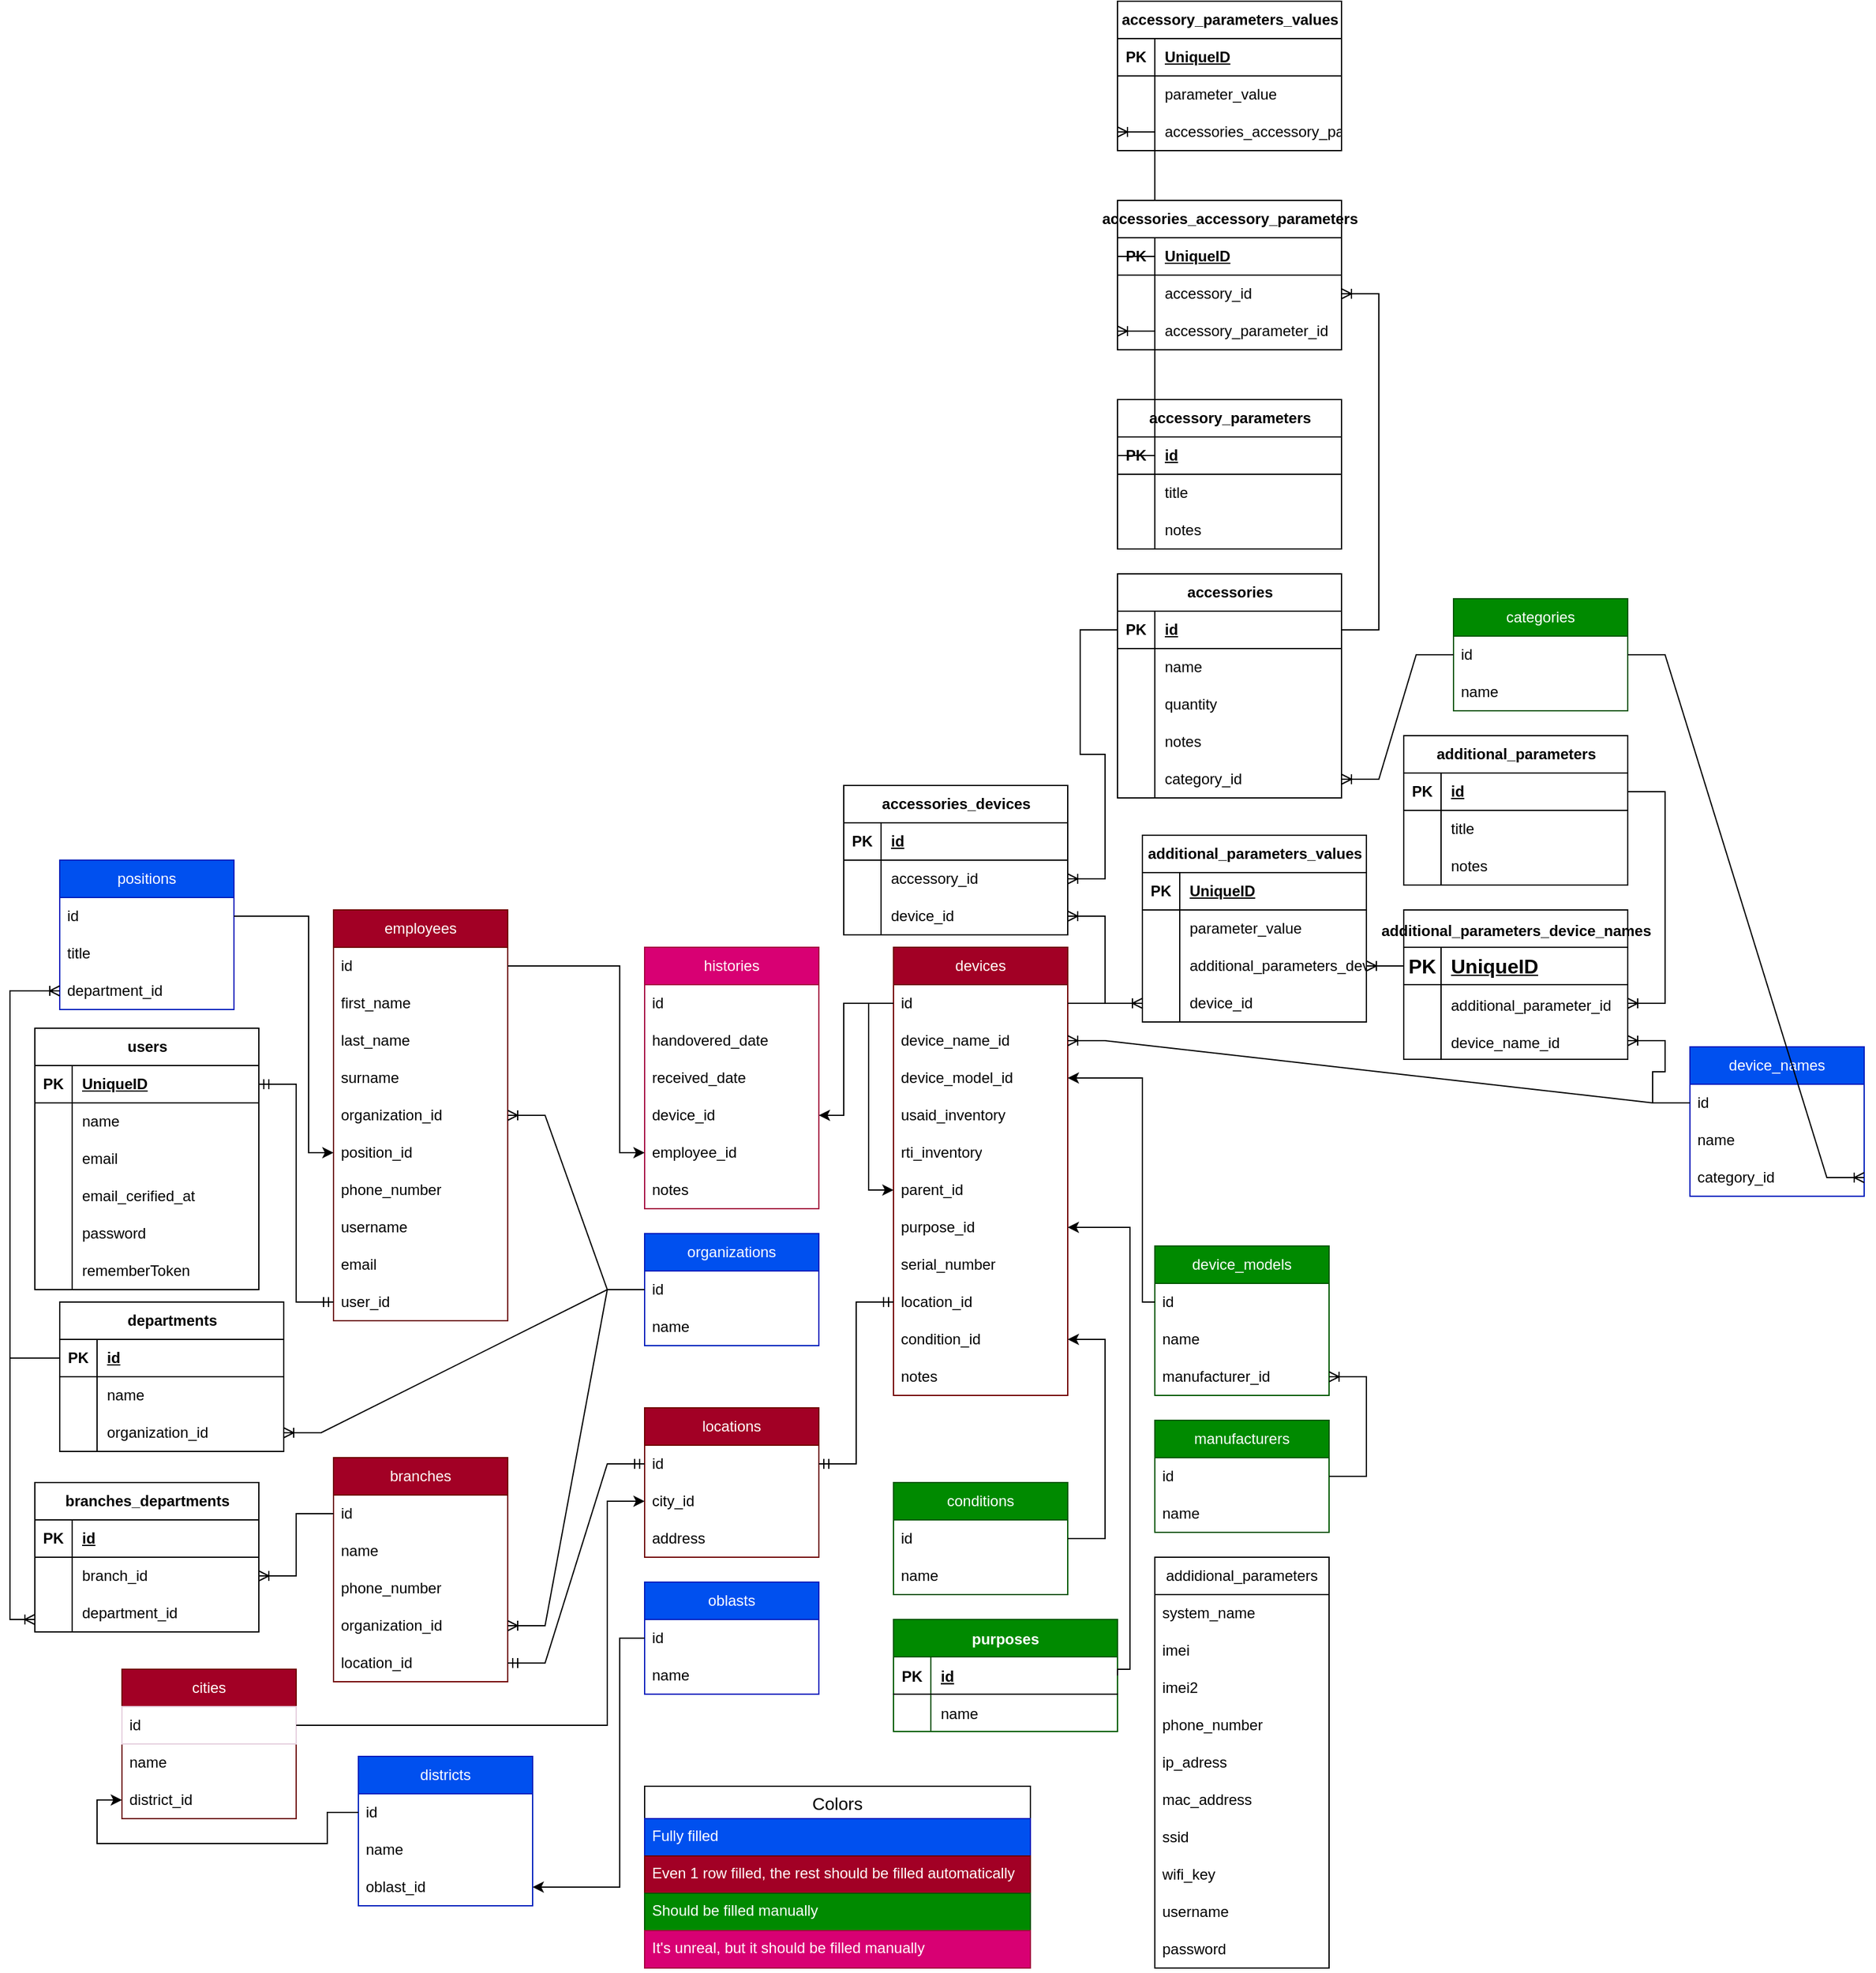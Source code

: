 <mxfile version="21.2.1" type="device">
  <diagram id="0d2q46blv9UqA0cXkcOh" name="Страница 1">
    <mxGraphModel dx="1290" dy="1742" grid="1" gridSize="10" guides="1" tooltips="1" connect="1" arrows="1" fold="1" page="1" pageScale="1" pageWidth="827" pageHeight="1169" math="0" shadow="0">
      <root>
        <mxCell id="0" />
        <mxCell id="1" parent="0" />
        <mxCell id="G7Yswwj6AfS98fs8mo6--1" value="device_models" style="swimlane;fontStyle=0;childLayout=stackLayout;horizontal=1;startSize=30;horizontalStack=0;resizeParent=1;resizeParentMax=0;resizeLast=0;collapsible=1;marginBottom=0;whiteSpace=wrap;html=1;fillColor=#008a00;fontColor=#ffffff;strokeColor=#005700;" parent="1" vertex="1">
          <mxGeometry x="960" y="550" width="140" height="120" as="geometry" />
        </mxCell>
        <mxCell id="G7Yswwj6AfS98fs8mo6--2" value="id" style="text;align=left;verticalAlign=middle;spacingLeft=4;spacingRight=4;overflow=hidden;points=[[0,0.5],[1,0.5]];portConstraint=eastwest;rotatable=0;whiteSpace=wrap;html=1;" parent="G7Yswwj6AfS98fs8mo6--1" vertex="1">
          <mxGeometry y="30" width="140" height="30" as="geometry" />
        </mxCell>
        <mxCell id="MezloRXRg_cvkASM9rGX-1" value="name" style="text;align=left;verticalAlign=middle;spacingLeft=4;spacingRight=4;overflow=hidden;points=[[0,0.5],[1,0.5]];portConstraint=eastwest;rotatable=0;whiteSpace=wrap;html=1;" parent="G7Yswwj6AfS98fs8mo6--1" vertex="1">
          <mxGeometry y="60" width="140" height="30" as="geometry" />
        </mxCell>
        <mxCell id="G7Yswwj6AfS98fs8mo6--3" value="manufacturer_id" style="text;align=left;verticalAlign=middle;spacingLeft=4;spacingRight=4;overflow=hidden;points=[[0,0.5],[1,0.5]];portConstraint=eastwest;rotatable=0;whiteSpace=wrap;html=1;" parent="G7Yswwj6AfS98fs8mo6--1" vertex="1">
          <mxGeometry y="90" width="140" height="30" as="geometry" />
        </mxCell>
        <mxCell id="G7Yswwj6AfS98fs8mo6--9" value="devices" style="swimlane;fontStyle=0;childLayout=stackLayout;horizontal=1;startSize=30;horizontalStack=0;resizeParent=1;resizeParentMax=0;resizeLast=0;collapsible=1;marginBottom=0;whiteSpace=wrap;html=1;fillColor=#a20025;fontColor=#ffffff;strokeColor=#6F0000;" parent="1" vertex="1">
          <mxGeometry x="750" y="310" width="140" height="360" as="geometry" />
        </mxCell>
        <mxCell id="lCSofVDlbzFGuQOiS7Ux-157" style="edgeStyle=orthogonalEdgeStyle;rounded=0;orthogonalLoop=1;jettySize=auto;html=1;exitX=0;exitY=0.5;exitDx=0;exitDy=0;entryX=0;entryY=0.5;entryDx=0;entryDy=0;" parent="G7Yswwj6AfS98fs8mo6--9" source="G7Yswwj6AfS98fs8mo6--10" target="lCSofVDlbzFGuQOiS7Ux-156" edge="1">
          <mxGeometry relative="1" as="geometry" />
        </mxCell>
        <mxCell id="G7Yswwj6AfS98fs8mo6--10" value="id" style="text;align=left;verticalAlign=middle;spacingLeft=4;spacingRight=4;overflow=hidden;points=[[0,0.5],[1,0.5]];portConstraint=eastwest;rotatable=0;whiteSpace=wrap;html=1;" parent="G7Yswwj6AfS98fs8mo6--9" vertex="1">
          <mxGeometry y="30" width="140" height="30" as="geometry" />
        </mxCell>
        <mxCell id="G7Yswwj6AfS98fs8mo6--11" value="device_name_id" style="text;align=left;verticalAlign=middle;spacingLeft=4;spacingRight=4;overflow=hidden;points=[[0,0.5],[1,0.5]];portConstraint=eastwest;rotatable=0;whiteSpace=wrap;html=1;" parent="G7Yswwj6AfS98fs8mo6--9" vertex="1">
          <mxGeometry y="60" width="140" height="30" as="geometry" />
        </mxCell>
        <mxCell id="G7Yswwj6AfS98fs8mo6--18" value="device_model_id" style="text;align=left;verticalAlign=middle;spacingLeft=4;spacingRight=4;overflow=hidden;points=[[0,0.5],[1,0.5]];portConstraint=eastwest;rotatable=0;whiteSpace=wrap;html=1;" parent="G7Yswwj6AfS98fs8mo6--9" vertex="1">
          <mxGeometry y="90" width="140" height="30" as="geometry" />
        </mxCell>
        <mxCell id="G7Yswwj6AfS98fs8mo6--21" value="usaid_inventory" style="text;align=left;verticalAlign=middle;spacingLeft=4;spacingRight=4;overflow=hidden;points=[[0,0.5],[1,0.5]];portConstraint=eastwest;rotatable=0;whiteSpace=wrap;html=1;" parent="G7Yswwj6AfS98fs8mo6--9" vertex="1">
          <mxGeometry y="120" width="140" height="30" as="geometry" />
        </mxCell>
        <mxCell id="G7Yswwj6AfS98fs8mo6--20" value="rti_inventory" style="text;align=left;verticalAlign=middle;spacingLeft=4;spacingRight=4;overflow=hidden;points=[[0,0.5],[1,0.5]];portConstraint=eastwest;rotatable=0;whiteSpace=wrap;html=1;" parent="G7Yswwj6AfS98fs8mo6--9" vertex="1">
          <mxGeometry y="150" width="140" height="30" as="geometry" />
        </mxCell>
        <mxCell id="lCSofVDlbzFGuQOiS7Ux-156" value="parent_id" style="text;align=left;verticalAlign=middle;spacingLeft=4;spacingRight=4;overflow=hidden;points=[[0,0.5],[1,0.5]];portConstraint=eastwest;rotatable=0;whiteSpace=wrap;html=1;fillColor=none;strokeColor=none;" parent="G7Yswwj6AfS98fs8mo6--9" vertex="1">
          <mxGeometry y="180" width="140" height="30" as="geometry" />
        </mxCell>
        <mxCell id="G7Yswwj6AfS98fs8mo6--60" value="purpose_id" style="text;align=left;verticalAlign=middle;spacingLeft=4;spacingRight=4;overflow=hidden;points=[[0,0.5],[1,0.5]];portConstraint=eastwest;rotatable=0;whiteSpace=wrap;html=1;fillColor=none;" parent="G7Yswwj6AfS98fs8mo6--9" vertex="1">
          <mxGeometry y="210" width="140" height="30" as="geometry" />
        </mxCell>
        <mxCell id="GRQuZETUjWmIihbJhSZC-21" value="serial_number" style="text;align=left;verticalAlign=middle;spacingLeft=4;spacingRight=4;overflow=hidden;points=[[0,0.5],[1,0.5]];portConstraint=eastwest;rotatable=0;whiteSpace=wrap;html=1;" parent="G7Yswwj6AfS98fs8mo6--9" vertex="1">
          <mxGeometry y="240" width="140" height="30" as="geometry" />
        </mxCell>
        <mxCell id="GRQuZETUjWmIihbJhSZC-52" value="location_id" style="text;align=left;verticalAlign=middle;spacingLeft=4;spacingRight=4;overflow=hidden;points=[[0,0.5],[1,0.5]];portConstraint=eastwest;rotatable=0;whiteSpace=wrap;html=1;" parent="G7Yswwj6AfS98fs8mo6--9" vertex="1">
          <mxGeometry y="270" width="140" height="30" as="geometry" />
        </mxCell>
        <mxCell id="GRQuZETUjWmIihbJhSZC-55" value="condition_id" style="text;align=left;verticalAlign=middle;spacingLeft=4;spacingRight=4;overflow=hidden;points=[[0,0.5],[1,0.5]];portConstraint=eastwest;rotatable=0;whiteSpace=wrap;html=1;" parent="G7Yswwj6AfS98fs8mo6--9" vertex="1">
          <mxGeometry y="300" width="140" height="30" as="geometry" />
        </mxCell>
        <mxCell id="xoXa2A3d770ycfroQqIN-10" value="notes" style="text;align=left;verticalAlign=middle;spacingLeft=4;spacingRight=4;overflow=hidden;points=[[0,0.5],[1,0.5]];portConstraint=eastwest;rotatable=0;whiteSpace=wrap;html=1;" parent="G7Yswwj6AfS98fs8mo6--9" vertex="1">
          <mxGeometry y="330" width="140" height="30" as="geometry" />
        </mxCell>
        <mxCell id="G7Yswwj6AfS98fs8mo6--13" value="device_names" style="swimlane;fontStyle=0;childLayout=stackLayout;horizontal=1;startSize=30;horizontalStack=0;resizeParent=1;resizeParentMax=0;resizeLast=0;collapsible=1;marginBottom=0;whiteSpace=wrap;html=1;fillColor=#0050ef;fontColor=#ffffff;strokeColor=#001DBC;" parent="1" vertex="1">
          <mxGeometry x="1390" y="390" width="140" height="120" as="geometry" />
        </mxCell>
        <mxCell id="G7Yswwj6AfS98fs8mo6--14" value="id" style="text;align=left;verticalAlign=middle;spacingLeft=4;spacingRight=4;overflow=hidden;points=[[0,0.5],[1,0.5]];portConstraint=eastwest;rotatable=0;whiteSpace=wrap;html=1;" parent="G7Yswwj6AfS98fs8mo6--13" vertex="1">
          <mxGeometry y="30" width="140" height="30" as="geometry" />
        </mxCell>
        <mxCell id="G7Yswwj6AfS98fs8mo6--15" value="name" style="text;align=left;verticalAlign=middle;spacingLeft=4;spacingRight=4;overflow=hidden;points=[[0,0.5],[1,0.5]];portConstraint=eastwest;rotatable=0;whiteSpace=wrap;html=1;" parent="G7Yswwj6AfS98fs8mo6--13" vertex="1">
          <mxGeometry y="60" width="140" height="30" as="geometry" />
        </mxCell>
        <mxCell id="M6h3PacYPSQgskBJD7pR-1" value="category_id" style="text;align=left;verticalAlign=middle;spacingLeft=4;spacingRight=4;overflow=hidden;points=[[0,0.5],[1,0.5]];portConstraint=eastwest;rotatable=0;whiteSpace=wrap;html=1;" parent="G7Yswwj6AfS98fs8mo6--13" vertex="1">
          <mxGeometry y="90" width="140" height="30" as="geometry" />
        </mxCell>
        <mxCell id="G7Yswwj6AfS98fs8mo6--22" value="employees" style="swimlane;fontStyle=0;childLayout=stackLayout;horizontal=1;startSize=30;horizontalStack=0;resizeParent=1;resizeParentMax=0;resizeLast=0;collapsible=1;marginBottom=0;whiteSpace=wrap;html=1;fillColor=#a20025;fontColor=#ffffff;strokeColor=#6F0000;" parent="1" vertex="1">
          <mxGeometry x="300" y="280" width="140" height="330" as="geometry" />
        </mxCell>
        <mxCell id="G7Yswwj6AfS98fs8mo6--23" value="id" style="text;align=left;verticalAlign=middle;spacingLeft=4;spacingRight=4;overflow=hidden;points=[[0,0.5],[1,0.5]];portConstraint=eastwest;rotatable=0;whiteSpace=wrap;html=1;" parent="G7Yswwj6AfS98fs8mo6--22" vertex="1">
          <mxGeometry y="30" width="140" height="30" as="geometry" />
        </mxCell>
        <mxCell id="G7Yswwj6AfS98fs8mo6--24" value="first_name" style="text;align=left;verticalAlign=middle;spacingLeft=4;spacingRight=4;overflow=hidden;points=[[0,0.5],[1,0.5]];portConstraint=eastwest;rotatable=0;whiteSpace=wrap;html=1;" parent="G7Yswwj6AfS98fs8mo6--22" vertex="1">
          <mxGeometry y="60" width="140" height="30" as="geometry" />
        </mxCell>
        <mxCell id="G7Yswwj6AfS98fs8mo6--31" value="last_name" style="text;align=left;verticalAlign=middle;spacingLeft=4;spacingRight=4;overflow=hidden;points=[[0,0.5],[1,0.5]];portConstraint=eastwest;rotatable=0;whiteSpace=wrap;html=1;" parent="G7Yswwj6AfS98fs8mo6--22" vertex="1">
          <mxGeometry y="90" width="140" height="30" as="geometry" />
        </mxCell>
        <mxCell id="G7Yswwj6AfS98fs8mo6--38" value="surname" style="text;align=left;verticalAlign=middle;spacingLeft=4;spacingRight=4;overflow=hidden;points=[[0,0.5],[1,0.5]];portConstraint=eastwest;rotatable=0;whiteSpace=wrap;html=1;" parent="G7Yswwj6AfS98fs8mo6--22" vertex="1">
          <mxGeometry y="120" width="140" height="30" as="geometry" />
        </mxCell>
        <mxCell id="GRQuZETUjWmIihbJhSZC-39" value="organization_id" style="text;align=left;verticalAlign=middle;spacingLeft=4;spacingRight=4;overflow=hidden;points=[[0,0.5],[1,0.5]];portConstraint=eastwest;rotatable=0;whiteSpace=wrap;html=1;" parent="G7Yswwj6AfS98fs8mo6--22" vertex="1">
          <mxGeometry y="150" width="140" height="30" as="geometry" />
        </mxCell>
        <mxCell id="GRQuZETUjWmIihbJhSZC-41" value="position_id" style="text;align=left;verticalAlign=middle;spacingLeft=4;spacingRight=4;overflow=hidden;points=[[0,0.5],[1,0.5]];portConstraint=eastwest;rotatable=0;whiteSpace=wrap;html=1;" parent="G7Yswwj6AfS98fs8mo6--22" vertex="1">
          <mxGeometry y="180" width="140" height="30" as="geometry" />
        </mxCell>
        <mxCell id="G7Yswwj6AfS98fs8mo6--25" value="phone_number" style="text;align=left;verticalAlign=middle;spacingLeft=4;spacingRight=4;overflow=hidden;points=[[0,0.5],[1,0.5]];portConstraint=eastwest;rotatable=0;whiteSpace=wrap;html=1;" parent="G7Yswwj6AfS98fs8mo6--22" vertex="1">
          <mxGeometry y="210" width="140" height="30" as="geometry" />
        </mxCell>
        <mxCell id="9JCfvavjSO8q3Y-DIW90-2" value="username" style="text;align=left;verticalAlign=middle;spacingLeft=4;spacingRight=4;overflow=hidden;points=[[0,0.5],[1,0.5]];portConstraint=eastwest;rotatable=0;whiteSpace=wrap;html=1;" parent="G7Yswwj6AfS98fs8mo6--22" vertex="1">
          <mxGeometry y="240" width="140" height="30" as="geometry" />
        </mxCell>
        <mxCell id="9JCfvavjSO8q3Y-DIW90-3" value="email" style="text;align=left;verticalAlign=middle;spacingLeft=4;spacingRight=4;overflow=hidden;points=[[0,0.5],[1,0.5]];portConstraint=eastwest;rotatable=0;whiteSpace=wrap;html=1;" parent="G7Yswwj6AfS98fs8mo6--22" vertex="1">
          <mxGeometry y="270" width="140" height="30" as="geometry" />
        </mxCell>
        <mxCell id="dG7xVJpvflaoLP_u73oo-16" value="user_id" style="text;align=left;verticalAlign=middle;spacingLeft=4;spacingRight=4;overflow=hidden;points=[[0,0.5],[1,0.5]];portConstraint=eastwest;rotatable=0;whiteSpace=wrap;html=1;" vertex="1" parent="G7Yswwj6AfS98fs8mo6--22">
          <mxGeometry y="300" width="140" height="30" as="geometry" />
        </mxCell>
        <mxCell id="G7Yswwj6AfS98fs8mo6--34" value="manufacturers" style="swimlane;fontStyle=0;childLayout=stackLayout;horizontal=1;startSize=30;horizontalStack=0;resizeParent=1;resizeParentMax=0;resizeLast=0;collapsible=1;marginBottom=0;whiteSpace=wrap;html=1;fillColor=#008a00;fontColor=#ffffff;strokeColor=#005700;" parent="1" vertex="1">
          <mxGeometry x="960" y="690" width="140" height="90" as="geometry" />
        </mxCell>
        <mxCell id="G7Yswwj6AfS98fs8mo6--35" value="id" style="text;align=left;verticalAlign=middle;spacingLeft=4;spacingRight=4;overflow=hidden;points=[[0,0.5],[1,0.5]];portConstraint=eastwest;rotatable=0;whiteSpace=wrap;html=1;" parent="G7Yswwj6AfS98fs8mo6--34" vertex="1">
          <mxGeometry y="30" width="140" height="30" as="geometry" />
        </mxCell>
        <mxCell id="G7Yswwj6AfS98fs8mo6--36" value="name" style="text;align=left;verticalAlign=middle;spacingLeft=4;spacingRight=4;overflow=hidden;points=[[0,0.5],[1,0.5]];portConstraint=eastwest;rotatable=0;whiteSpace=wrap;html=1;" parent="G7Yswwj6AfS98fs8mo6--34" vertex="1">
          <mxGeometry y="60" width="140" height="30" as="geometry" />
        </mxCell>
        <mxCell id="G7Yswwj6AfS98fs8mo6--41" value="districts" style="swimlane;fontStyle=0;childLayout=stackLayout;horizontal=1;startSize=30;horizontalStack=0;resizeParent=1;resizeParentMax=0;resizeLast=0;collapsible=1;marginBottom=0;whiteSpace=wrap;html=1;fillColor=#0050ef;fontColor=#ffffff;strokeColor=#001DBC;" parent="1" vertex="1">
          <mxGeometry x="320" y="960" width="140" height="120" as="geometry" />
        </mxCell>
        <mxCell id="G7Yswwj6AfS98fs8mo6--42" value="id" style="text;align=left;verticalAlign=middle;spacingLeft=4;spacingRight=4;overflow=hidden;points=[[0,0.5],[1,0.5]];portConstraint=eastwest;rotatable=0;whiteSpace=wrap;html=1;" parent="G7Yswwj6AfS98fs8mo6--41" vertex="1">
          <mxGeometry y="30" width="140" height="30" as="geometry" />
        </mxCell>
        <mxCell id="lCSofVDlbzFGuQOiS7Ux-152" value="name" style="text;align=left;verticalAlign=middle;spacingLeft=4;spacingRight=4;overflow=hidden;points=[[0,0.5],[1,0.5]];portConstraint=eastwest;rotatable=0;whiteSpace=wrap;html=1;" parent="G7Yswwj6AfS98fs8mo6--41" vertex="1">
          <mxGeometry y="60" width="140" height="30" as="geometry" />
        </mxCell>
        <mxCell id="G7Yswwj6AfS98fs8mo6--43" value="oblast_id" style="text;align=left;verticalAlign=middle;spacingLeft=4;spacingRight=4;overflow=hidden;points=[[0,0.5],[1,0.5]];portConstraint=eastwest;rotatable=0;whiteSpace=wrap;html=1;" parent="G7Yswwj6AfS98fs8mo6--41" vertex="1">
          <mxGeometry y="90" width="140" height="30" as="geometry" />
        </mxCell>
        <mxCell id="G7Yswwj6AfS98fs8mo6--45" value="cities" style="swimlane;fontStyle=0;childLayout=stackLayout;horizontal=1;startSize=30;horizontalStack=0;resizeParent=1;resizeParentMax=0;resizeLast=0;collapsible=1;marginBottom=0;whiteSpace=wrap;html=1;fillColor=#a20025;fontColor=#ffffff;strokeColor=#6F0000;" parent="1" vertex="1">
          <mxGeometry x="130" y="890" width="140" height="120" as="geometry" />
        </mxCell>
        <mxCell id="G7Yswwj6AfS98fs8mo6--46" value="id" style="text;align=left;verticalAlign=middle;spacingLeft=4;spacingRight=4;overflow=hidden;points=[[0,0.5],[1,0.5]];portConstraint=eastwest;rotatable=0;whiteSpace=wrap;html=1;strokeColor=#E6D0DE;" parent="G7Yswwj6AfS98fs8mo6--45" vertex="1">
          <mxGeometry y="30" width="140" height="30" as="geometry" />
        </mxCell>
        <mxCell id="lCSofVDlbzFGuQOiS7Ux-154" value="name" style="text;align=left;verticalAlign=middle;spacingLeft=4;spacingRight=4;overflow=hidden;points=[[0,0.5],[1,0.5]];portConstraint=eastwest;rotatable=0;whiteSpace=wrap;html=1;" parent="G7Yswwj6AfS98fs8mo6--45" vertex="1">
          <mxGeometry y="60" width="140" height="30" as="geometry" />
        </mxCell>
        <mxCell id="G7Yswwj6AfS98fs8mo6--47" value="district_id" style="text;align=left;verticalAlign=middle;spacingLeft=4;spacingRight=4;overflow=hidden;points=[[0,0.5],[1,0.5]];portConstraint=eastwest;rotatable=0;whiteSpace=wrap;html=1;" parent="G7Yswwj6AfS98fs8mo6--45" vertex="1">
          <mxGeometry y="90" width="140" height="30" as="geometry" />
        </mxCell>
        <mxCell id="G7Yswwj6AfS98fs8mo6--52" value="conditions" style="swimlane;fontStyle=0;childLayout=stackLayout;horizontal=1;startSize=30;horizontalStack=0;resizeParent=1;resizeParentMax=0;resizeLast=0;collapsible=1;marginBottom=0;whiteSpace=wrap;html=1;fillColor=#008a00;fontColor=#ffffff;strokeColor=#005700;" parent="1" vertex="1">
          <mxGeometry x="750" y="740" width="140" height="90" as="geometry" />
        </mxCell>
        <mxCell id="G7Yswwj6AfS98fs8mo6--53" value="id" style="text;align=left;verticalAlign=middle;spacingLeft=4;spacingRight=4;overflow=hidden;points=[[0,0.5],[1,0.5]];portConstraint=eastwest;rotatable=0;whiteSpace=wrap;html=1;" parent="G7Yswwj6AfS98fs8mo6--52" vertex="1">
          <mxGeometry y="30" width="140" height="30" as="geometry" />
        </mxCell>
        <mxCell id="G7Yswwj6AfS98fs8mo6--54" value="name" style="text;align=left;verticalAlign=middle;spacingLeft=4;spacingRight=4;overflow=hidden;points=[[0,0.5],[1,0.5]];portConstraint=eastwest;rotatable=0;whiteSpace=wrap;html=1;" parent="G7Yswwj6AfS98fs8mo6--52" vertex="1">
          <mxGeometry y="60" width="140" height="30" as="geometry" />
        </mxCell>
        <mxCell id="vH3xZPw-VtNh7Vmesx8j-10" value="categories" style="swimlane;fontStyle=0;childLayout=stackLayout;horizontal=1;startSize=30;horizontalStack=0;resizeParent=1;resizeParentMax=0;resizeLast=0;collapsible=1;marginBottom=0;whiteSpace=wrap;html=1;fillColor=#008a00;fontColor=#ffffff;strokeColor=#005700;" parent="1" vertex="1">
          <mxGeometry x="1200" y="30" width="140" height="90" as="geometry" />
        </mxCell>
        <mxCell id="vH3xZPw-VtNh7Vmesx8j-11" value="id" style="text;align=left;verticalAlign=middle;spacingLeft=4;spacingRight=4;overflow=hidden;points=[[0,0.5],[1,0.5]];portConstraint=eastwest;rotatable=0;whiteSpace=wrap;html=1;" parent="vH3xZPw-VtNh7Vmesx8j-10" vertex="1">
          <mxGeometry y="30" width="140" height="30" as="geometry" />
        </mxCell>
        <mxCell id="vH3xZPw-VtNh7Vmesx8j-12" value="name" style="text;align=left;verticalAlign=middle;spacingLeft=4;spacingRight=4;overflow=hidden;points=[[0,0.5],[1,0.5]];portConstraint=eastwest;rotatable=0;whiteSpace=wrap;html=1;" parent="vH3xZPw-VtNh7Vmesx8j-10" vertex="1">
          <mxGeometry y="60" width="140" height="30" as="geometry" />
        </mxCell>
        <mxCell id="GRQuZETUjWmIihbJhSZC-1" value="organizations" style="swimlane;fontStyle=0;childLayout=stackLayout;horizontal=1;startSize=30;horizontalStack=0;resizeParent=1;resizeParentMax=0;resizeLast=0;collapsible=1;marginBottom=0;whiteSpace=wrap;html=1;fillColor=#0050ef;fontColor=#ffffff;strokeColor=#001DBC;" parent="1" vertex="1">
          <mxGeometry x="550" y="540" width="140" height="90" as="geometry" />
        </mxCell>
        <mxCell id="GRQuZETUjWmIihbJhSZC-2" value="id" style="text;align=left;verticalAlign=middle;spacingLeft=4;spacingRight=4;overflow=hidden;points=[[0,0.5],[1,0.5]];portConstraint=eastwest;rotatable=0;whiteSpace=wrap;html=1;" parent="GRQuZETUjWmIihbJhSZC-1" vertex="1">
          <mxGeometry y="30" width="140" height="30" as="geometry" />
        </mxCell>
        <mxCell id="GRQuZETUjWmIihbJhSZC-3" value="name" style="text;align=left;verticalAlign=middle;spacingLeft=4;spacingRight=4;overflow=hidden;points=[[0,0.5],[1,0.5]];portConstraint=eastwest;rotatable=0;whiteSpace=wrap;html=1;" parent="GRQuZETUjWmIihbJhSZC-1" vertex="1">
          <mxGeometry y="60" width="140" height="30" as="geometry" />
        </mxCell>
        <mxCell id="GRQuZETUjWmIihbJhSZC-17" value="positions" style="swimlane;fontStyle=0;childLayout=stackLayout;horizontal=1;startSize=30;horizontalStack=0;resizeParent=1;resizeParentMax=0;resizeLast=0;collapsible=1;marginBottom=0;whiteSpace=wrap;html=1;fillColor=#0050ef;fontColor=#ffffff;strokeColor=#001DBC;" parent="1" vertex="1">
          <mxGeometry x="80" y="240" width="140" height="120" as="geometry" />
        </mxCell>
        <mxCell id="GRQuZETUjWmIihbJhSZC-18" value="id" style="text;align=left;verticalAlign=middle;spacingLeft=4;spacingRight=4;overflow=hidden;points=[[0,0.5],[1,0.5]];portConstraint=eastwest;rotatable=0;whiteSpace=wrap;html=1;" parent="GRQuZETUjWmIihbJhSZC-17" vertex="1">
          <mxGeometry y="30" width="140" height="30" as="geometry" />
        </mxCell>
        <mxCell id="GRQuZETUjWmIihbJhSZC-19" value="title" style="text;align=left;verticalAlign=middle;spacingLeft=4;spacingRight=4;overflow=hidden;points=[[0,0.5],[1,0.5]];portConstraint=eastwest;rotatable=0;whiteSpace=wrap;html=1;" parent="GRQuZETUjWmIihbJhSZC-17" vertex="1">
          <mxGeometry y="60" width="140" height="30" as="geometry" />
        </mxCell>
        <mxCell id="nRBspSdBg2Jbrlvb4IzP-19" value="department_id" style="text;align=left;verticalAlign=middle;spacingLeft=4;spacingRight=4;overflow=hidden;points=[[0,0.5],[1,0.5]];portConstraint=eastwest;rotatable=0;whiteSpace=wrap;html=1;" parent="GRQuZETUjWmIihbJhSZC-17" vertex="1">
          <mxGeometry y="90" width="140" height="30" as="geometry" />
        </mxCell>
        <mxCell id="GRQuZETUjWmIihbJhSZC-22" value="histories" style="swimlane;fontStyle=0;childLayout=stackLayout;horizontal=1;startSize=30;horizontalStack=0;resizeParent=1;resizeParentMax=0;resizeLast=0;collapsible=1;marginBottom=0;whiteSpace=wrap;html=1;fillColor=#d80073;fontColor=#ffffff;strokeColor=#A50040;" parent="1" vertex="1">
          <mxGeometry x="550" y="310" width="140" height="210" as="geometry" />
        </mxCell>
        <mxCell id="GRQuZETUjWmIihbJhSZC-23" value="id" style="text;align=left;verticalAlign=middle;spacingLeft=4;spacingRight=4;overflow=hidden;points=[[0,0.5],[1,0.5]];portConstraint=eastwest;rotatable=0;whiteSpace=wrap;html=1;" parent="GRQuZETUjWmIihbJhSZC-22" vertex="1">
          <mxGeometry y="30" width="140" height="30" as="geometry" />
        </mxCell>
        <mxCell id="GRQuZETUjWmIihbJhSZC-24" value="handovered_date" style="text;align=left;verticalAlign=middle;spacingLeft=4;spacingRight=4;overflow=hidden;points=[[0,0.5],[1,0.5]];portConstraint=eastwest;rotatable=0;whiteSpace=wrap;html=1;" parent="GRQuZETUjWmIihbJhSZC-22" vertex="1">
          <mxGeometry y="60" width="140" height="30" as="geometry" />
        </mxCell>
        <mxCell id="GRQuZETUjWmIihbJhSZC-27" value="received_date" style="text;align=left;verticalAlign=middle;spacingLeft=4;spacingRight=4;overflow=hidden;points=[[0,0.5],[1,0.5]];portConstraint=eastwest;rotatable=0;whiteSpace=wrap;html=1;" parent="GRQuZETUjWmIihbJhSZC-22" vertex="1">
          <mxGeometry y="90" width="140" height="30" as="geometry" />
        </mxCell>
        <mxCell id="GRQuZETUjWmIihbJhSZC-30" value="&lt;span style=&quot;text-align: center;&quot;&gt;device_id&lt;/span&gt;" style="text;align=left;verticalAlign=middle;spacingLeft=4;spacingRight=4;overflow=hidden;points=[[0,0.5],[1,0.5]];portConstraint=eastwest;rotatable=0;whiteSpace=wrap;html=1;" parent="GRQuZETUjWmIihbJhSZC-22" vertex="1">
          <mxGeometry y="120" width="140" height="30" as="geometry" />
        </mxCell>
        <mxCell id="GRQuZETUjWmIihbJhSZC-31" value="&lt;span style=&quot;text-align: center;&quot;&gt;employee_id&lt;/span&gt;" style="text;align=left;verticalAlign=middle;spacingLeft=4;spacingRight=4;overflow=hidden;points=[[0,0.5],[1,0.5]];portConstraint=eastwest;rotatable=0;whiteSpace=wrap;html=1;" parent="GRQuZETUjWmIihbJhSZC-22" vertex="1">
          <mxGeometry y="150" width="140" height="30" as="geometry" />
        </mxCell>
        <mxCell id="GRQuZETUjWmIihbJhSZC-26" value="&lt;span style=&quot;text-align: center;&quot;&gt;notes&lt;/span&gt;" style="text;align=left;verticalAlign=middle;spacingLeft=4;spacingRight=4;overflow=hidden;points=[[0,0.5],[1,0.5]];portConstraint=eastwest;rotatable=0;whiteSpace=wrap;html=1;" parent="GRQuZETUjWmIihbJhSZC-22" vertex="1">
          <mxGeometry y="180" width="140" height="30" as="geometry" />
        </mxCell>
        <mxCell id="GRQuZETUjWmIihbJhSZC-37" style="edgeStyle=orthogonalEdgeStyle;rounded=0;orthogonalLoop=1;jettySize=auto;html=1;exitX=0;exitY=0.5;exitDx=0;exitDy=0;entryX=1;entryY=0.5;entryDx=0;entryDy=0;" parent="1" source="G7Yswwj6AfS98fs8mo6--10" target="GRQuZETUjWmIihbJhSZC-30" edge="1">
          <mxGeometry relative="1" as="geometry">
            <Array as="points">
              <mxPoint x="710" y="355" />
              <mxPoint x="710" y="445" />
            </Array>
          </mxGeometry>
        </mxCell>
        <mxCell id="GRQuZETUjWmIihbJhSZC-38" style="edgeStyle=orthogonalEdgeStyle;rounded=0;orthogonalLoop=1;jettySize=auto;html=1;exitX=1;exitY=0.5;exitDx=0;exitDy=0;entryX=0;entryY=0.5;entryDx=0;entryDy=0;" parent="1" source="G7Yswwj6AfS98fs8mo6--23" target="GRQuZETUjWmIihbJhSZC-31" edge="1">
          <mxGeometry relative="1" as="geometry">
            <Array as="points">
              <mxPoint x="530" y="325" />
              <mxPoint x="530" y="475" />
            </Array>
          </mxGeometry>
        </mxCell>
        <mxCell id="GRQuZETUjWmIihbJhSZC-42" value="locations" style="swimlane;fontStyle=0;childLayout=stackLayout;horizontal=1;startSize=30;horizontalStack=0;resizeParent=1;resizeParentMax=0;resizeLast=0;collapsible=1;marginBottom=0;whiteSpace=wrap;html=1;fillColor=#a20025;fontColor=#ffffff;strokeColor=#6F0000;" parent="1" vertex="1">
          <mxGeometry x="550" y="680" width="140" height="120" as="geometry" />
        </mxCell>
        <mxCell id="GRQuZETUjWmIihbJhSZC-43" value="id" style="text;align=left;verticalAlign=middle;spacingLeft=4;spacingRight=4;overflow=hidden;points=[[0,0.5],[1,0.5]];portConstraint=eastwest;rotatable=0;whiteSpace=wrap;html=1;" parent="GRQuZETUjWmIihbJhSZC-42" vertex="1">
          <mxGeometry y="30" width="140" height="30" as="geometry" />
        </mxCell>
        <mxCell id="GRQuZETUjWmIihbJhSZC-46" value="city_id" style="text;align=left;verticalAlign=middle;spacingLeft=4;spacingRight=4;overflow=hidden;points=[[0,0.5],[1,0.5]];portConstraint=eastwest;rotatable=0;whiteSpace=wrap;html=1;" parent="GRQuZETUjWmIihbJhSZC-42" vertex="1">
          <mxGeometry y="60" width="140" height="30" as="geometry" />
        </mxCell>
        <mxCell id="GRQuZETUjWmIihbJhSZC-47" value="address" style="text;align=left;verticalAlign=middle;spacingLeft=4;spacingRight=4;overflow=hidden;points=[[0,0.5],[1,0.5]];portConstraint=eastwest;rotatable=0;whiteSpace=wrap;html=1;" parent="GRQuZETUjWmIihbJhSZC-42" vertex="1">
          <mxGeometry y="90" width="140" height="30" as="geometry" />
        </mxCell>
        <mxCell id="GRQuZETUjWmIihbJhSZC-54" style="rounded=0;orthogonalLoop=1;jettySize=auto;html=1;exitX=0;exitY=0.5;exitDx=0;exitDy=0;entryX=1;entryY=0.5;entryDx=0;entryDy=0;edgeStyle=orthogonalEdgeStyle;" parent="1" source="G7Yswwj6AfS98fs8mo6--2" target="G7Yswwj6AfS98fs8mo6--18" edge="1">
          <mxGeometry relative="1" as="geometry">
            <Array as="points">
              <mxPoint x="950" y="595" />
              <mxPoint x="950" y="415" />
            </Array>
          </mxGeometry>
        </mxCell>
        <mxCell id="GRQuZETUjWmIihbJhSZC-56" style="edgeStyle=orthogonalEdgeStyle;rounded=0;orthogonalLoop=1;jettySize=auto;html=1;exitX=1;exitY=0.5;exitDx=0;exitDy=0;entryX=1;entryY=0.5;entryDx=0;entryDy=0;" parent="1" source="G7Yswwj6AfS98fs8mo6--53" target="GRQuZETUjWmIihbJhSZC-55" edge="1">
          <mxGeometry relative="1" as="geometry">
            <Array as="points">
              <mxPoint x="920" y="785" />
              <mxPoint x="920" y="625" />
            </Array>
          </mxGeometry>
        </mxCell>
        <mxCell id="GRQuZETUjWmIihbJhSZC-57" value="branches" style="swimlane;fontStyle=0;childLayout=stackLayout;horizontal=1;startSize=30;horizontalStack=0;resizeParent=1;resizeParentMax=0;resizeLast=0;collapsible=1;marginBottom=0;whiteSpace=wrap;html=1;fillColor=#a20025;fontColor=#ffffff;strokeColor=#6F0000;" parent="1" vertex="1">
          <mxGeometry x="300" y="720" width="140" height="180" as="geometry" />
        </mxCell>
        <mxCell id="GRQuZETUjWmIihbJhSZC-58" value="id" style="text;align=left;verticalAlign=middle;spacingLeft=4;spacingRight=4;overflow=hidden;points=[[0,0.5],[1,0.5]];portConstraint=eastwest;rotatable=0;whiteSpace=wrap;html=1;" parent="GRQuZETUjWmIihbJhSZC-57" vertex="1">
          <mxGeometry y="30" width="140" height="30" as="geometry" />
        </mxCell>
        <mxCell id="GRQuZETUjWmIihbJhSZC-59" value="name" style="text;align=left;verticalAlign=middle;spacingLeft=4;spacingRight=4;overflow=hidden;points=[[0,0.5],[1,0.5]];portConstraint=eastwest;rotatable=0;whiteSpace=wrap;html=1;" parent="GRQuZETUjWmIihbJhSZC-57" vertex="1">
          <mxGeometry y="60" width="140" height="30" as="geometry" />
        </mxCell>
        <mxCell id="GRQuZETUjWmIihbJhSZC-64" value="phone_number" style="text;align=left;verticalAlign=middle;spacingLeft=4;spacingRight=4;overflow=hidden;points=[[0,0.5],[1,0.5]];portConstraint=eastwest;rotatable=0;whiteSpace=wrap;html=1;" parent="GRQuZETUjWmIihbJhSZC-57" vertex="1">
          <mxGeometry y="90" width="140" height="30" as="geometry" />
        </mxCell>
        <mxCell id="GRQuZETUjWmIihbJhSZC-62" value="&lt;span style=&quot;text-align: center;&quot;&gt;organization_id&lt;/span&gt;" style="text;align=left;verticalAlign=middle;spacingLeft=4;spacingRight=4;overflow=hidden;points=[[0,0.5],[1,0.5]];portConstraint=eastwest;rotatable=0;whiteSpace=wrap;html=1;" parent="GRQuZETUjWmIihbJhSZC-57" vertex="1">
          <mxGeometry y="120" width="140" height="30" as="geometry" />
        </mxCell>
        <mxCell id="GRQuZETUjWmIihbJhSZC-60" value="location_id" style="text;align=left;verticalAlign=middle;spacingLeft=4;spacingRight=4;overflow=hidden;points=[[0,0.5],[1,0.5]];portConstraint=eastwest;rotatable=0;whiteSpace=wrap;html=1;" parent="GRQuZETUjWmIihbJhSZC-57" vertex="1">
          <mxGeometry y="150" width="140" height="30" as="geometry" />
        </mxCell>
        <mxCell id="lCSofVDlbzFGuQOiS7Ux-3" style="edgeStyle=orthogonalEdgeStyle;rounded=0;orthogonalLoop=1;jettySize=auto;html=1;exitX=1;exitY=0.5;exitDx=0;exitDy=0;entryX=0;entryY=0.5;entryDx=0;entryDy=0;" parent="1" source="GRQuZETUjWmIihbJhSZC-18" target="GRQuZETUjWmIihbJhSZC-41" edge="1">
          <mxGeometry relative="1" as="geometry">
            <Array as="points">
              <mxPoint x="280" y="285" />
              <mxPoint x="280" y="475" />
            </Array>
          </mxGeometry>
        </mxCell>
        <mxCell id="G7Yswwj6AfS98fs8mo6--26" value="oblasts" style="swimlane;fontStyle=0;childLayout=stackLayout;horizontal=1;startSize=30;horizontalStack=0;resizeParent=1;resizeParentMax=0;resizeLast=0;collapsible=1;marginBottom=0;whiteSpace=wrap;html=1;fillColor=#0050ef;fontColor=#ffffff;strokeColor=#001DBC;" parent="1" vertex="1">
          <mxGeometry x="550" y="820" width="140" height="90" as="geometry" />
        </mxCell>
        <mxCell id="G7Yswwj6AfS98fs8mo6--27" value="id" style="text;align=left;verticalAlign=middle;spacingLeft=4;spacingRight=4;overflow=hidden;points=[[0,0.5],[1,0.5]];portConstraint=eastwest;rotatable=0;whiteSpace=wrap;html=1;" parent="G7Yswwj6AfS98fs8mo6--26" vertex="1">
          <mxGeometry y="30" width="140" height="30" as="geometry" />
        </mxCell>
        <mxCell id="G7Yswwj6AfS98fs8mo6--28" value="name" style="text;align=left;verticalAlign=middle;spacingLeft=4;spacingRight=4;overflow=hidden;points=[[0,0.5],[1,0.5]];portConstraint=eastwest;rotatable=0;whiteSpace=wrap;html=1;" parent="G7Yswwj6AfS98fs8mo6--26" vertex="1">
          <mxGeometry y="60" width="140" height="30" as="geometry" />
        </mxCell>
        <mxCell id="lCSofVDlbzFGuQOiS7Ux-8" style="edgeStyle=orthogonalEdgeStyle;rounded=0;orthogonalLoop=1;jettySize=auto;html=1;exitX=1;exitY=0.5;exitDx=0;exitDy=0;entryX=0;entryY=0.5;entryDx=0;entryDy=0;" parent="1" source="G7Yswwj6AfS98fs8mo6--46" target="GRQuZETUjWmIihbJhSZC-46" edge="1">
          <mxGeometry relative="1" as="geometry">
            <Array as="points">
              <mxPoint x="520" y="935" />
              <mxPoint x="520" y="755" />
            </Array>
          </mxGeometry>
        </mxCell>
        <mxCell id="lCSofVDlbzFGuQOiS7Ux-155" style="edgeStyle=orthogonalEdgeStyle;rounded=0;orthogonalLoop=1;jettySize=auto;html=1;exitX=0;exitY=0.5;exitDx=0;exitDy=0;entryX=0;entryY=0.5;entryDx=0;entryDy=0;" parent="1" source="G7Yswwj6AfS98fs8mo6--42" target="G7Yswwj6AfS98fs8mo6--47" edge="1">
          <mxGeometry relative="1" as="geometry" />
        </mxCell>
        <mxCell id="lCSofVDlbzFGuQOiS7Ux-159" style="edgeStyle=orthogonalEdgeStyle;rounded=0;orthogonalLoop=1;jettySize=auto;html=1;exitX=0;exitY=0.5;exitDx=0;exitDy=0;entryX=1;entryY=0.5;entryDx=0;entryDy=0;" parent="1" source="G7Yswwj6AfS98fs8mo6--27" target="G7Yswwj6AfS98fs8mo6--43" edge="1">
          <mxGeometry relative="1" as="geometry">
            <Array as="points">
              <mxPoint x="530" y="865" />
              <mxPoint x="530" y="1065" />
            </Array>
          </mxGeometry>
        </mxCell>
        <mxCell id="NYg2g-GMYENoIfYgoslu-1" value="Colors" style="swimlane;fontStyle=0;childLayout=stackLayout;horizontal=1;startSize=26;horizontalStack=0;resizeParent=1;resizeParentMax=0;resizeLast=0;collapsible=1;marginBottom=0;align=center;fontSize=14;" parent="1" vertex="1">
          <mxGeometry x="550" y="984" width="310" height="146" as="geometry" />
        </mxCell>
        <mxCell id="NYg2g-GMYENoIfYgoslu-2" value="Fully filled" style="text;strokeColor=#001DBC;fillColor=#0050ef;spacingLeft=4;spacingRight=4;overflow=hidden;rotatable=0;points=[[0,0.5],[1,0.5]];portConstraint=eastwest;fontSize=12;fontColor=#ffffff;" parent="NYg2g-GMYENoIfYgoslu-1" vertex="1">
          <mxGeometry y="26" width="310" height="30" as="geometry" />
        </mxCell>
        <mxCell id="NYg2g-GMYENoIfYgoslu-3" value="Even 1 row filled, the rest should be filled automatically" style="text;strokeColor=#6F0000;fillColor=#a20025;spacingLeft=4;spacingRight=4;overflow=hidden;rotatable=0;points=[[0,0.5],[1,0.5]];portConstraint=eastwest;fontSize=12;fontColor=#ffffff;" parent="NYg2g-GMYENoIfYgoslu-1" vertex="1">
          <mxGeometry y="56" width="310" height="30" as="geometry" />
        </mxCell>
        <mxCell id="NYg2g-GMYENoIfYgoslu-5" value="Should be filled manually" style="text;strokeColor=#005700;fillColor=#008a00;spacingLeft=4;spacingRight=4;overflow=hidden;rotatable=0;points=[[0,0.5],[1,0.5]];portConstraint=eastwest;fontSize=12;fontColor=#ffffff;" parent="NYg2g-GMYENoIfYgoslu-1" vertex="1">
          <mxGeometry y="86" width="310" height="30" as="geometry" />
        </mxCell>
        <mxCell id="NYg2g-GMYENoIfYgoslu-4" value="It&#39;s unreal, but it should be filled manually" style="text;strokeColor=#A50040;fillColor=#d80073;spacingLeft=4;spacingRight=4;overflow=hidden;rotatable=0;points=[[0,0.5],[1,0.5]];portConstraint=eastwest;fontSize=12;fontColor=#ffffff;" parent="NYg2g-GMYENoIfYgoslu-1" vertex="1">
          <mxGeometry y="116" width="310" height="30" as="geometry" />
        </mxCell>
        <mxCell id="IFYDyk9rqU8O4Fa9nJC_-1" value="purposes" style="shape=table;startSize=30;container=1;collapsible=1;childLayout=tableLayout;fixedRows=1;rowLines=0;fontStyle=1;align=center;resizeLast=1;fillColor=#008a00;fontColor=#ffffff;strokeColor=#005700;" parent="1" vertex="1">
          <mxGeometry x="750" y="850" width="180" height="90" as="geometry" />
        </mxCell>
        <mxCell id="IFYDyk9rqU8O4Fa9nJC_-2" value="" style="shape=tableRow;horizontal=0;startSize=0;swimlaneHead=0;swimlaneBody=0;fillColor=none;collapsible=0;dropTarget=0;points=[[0,0.5],[1,0.5]];portConstraint=eastwest;top=0;left=0;right=0;bottom=1;" parent="IFYDyk9rqU8O4Fa9nJC_-1" vertex="1">
          <mxGeometry y="30" width="180" height="30" as="geometry" />
        </mxCell>
        <mxCell id="IFYDyk9rqU8O4Fa9nJC_-3" value="PK" style="shape=partialRectangle;connectable=0;fillColor=none;top=0;left=0;bottom=0;right=0;fontStyle=1;overflow=hidden;" parent="IFYDyk9rqU8O4Fa9nJC_-2" vertex="1">
          <mxGeometry width="30" height="30" as="geometry">
            <mxRectangle width="30" height="30" as="alternateBounds" />
          </mxGeometry>
        </mxCell>
        <mxCell id="IFYDyk9rqU8O4Fa9nJC_-4" value="id" style="shape=partialRectangle;connectable=0;fillColor=none;top=0;left=0;bottom=0;right=0;align=left;spacingLeft=6;fontStyle=5;overflow=hidden;" parent="IFYDyk9rqU8O4Fa9nJC_-2" vertex="1">
          <mxGeometry x="30" width="150" height="30" as="geometry">
            <mxRectangle width="150" height="30" as="alternateBounds" />
          </mxGeometry>
        </mxCell>
        <mxCell id="IFYDyk9rqU8O4Fa9nJC_-5" value="" style="shape=tableRow;horizontal=0;startSize=0;swimlaneHead=0;swimlaneBody=0;fillColor=none;collapsible=0;dropTarget=0;points=[[0,0.5],[1,0.5]];portConstraint=eastwest;top=0;left=0;right=0;bottom=0;" parent="IFYDyk9rqU8O4Fa9nJC_-1" vertex="1">
          <mxGeometry y="60" width="180" height="30" as="geometry" />
        </mxCell>
        <mxCell id="IFYDyk9rqU8O4Fa9nJC_-6" value="" style="shape=partialRectangle;connectable=0;fillColor=none;top=0;left=0;bottom=0;right=0;editable=1;overflow=hidden;" parent="IFYDyk9rqU8O4Fa9nJC_-5" vertex="1">
          <mxGeometry width="30" height="30" as="geometry">
            <mxRectangle width="30" height="30" as="alternateBounds" />
          </mxGeometry>
        </mxCell>
        <mxCell id="IFYDyk9rqU8O4Fa9nJC_-7" value="name" style="shape=partialRectangle;connectable=0;fillColor=none;top=0;left=0;bottom=0;right=0;align=left;spacingLeft=6;overflow=hidden;" parent="IFYDyk9rqU8O4Fa9nJC_-5" vertex="1">
          <mxGeometry x="30" width="150" height="30" as="geometry">
            <mxRectangle width="150" height="30" as="alternateBounds" />
          </mxGeometry>
        </mxCell>
        <mxCell id="IFYDyk9rqU8O4Fa9nJC_-14" style="edgeStyle=orthogonalEdgeStyle;rounded=0;orthogonalLoop=1;jettySize=auto;html=1;exitX=1;exitY=0.5;exitDx=0;exitDy=0;entryX=1;entryY=0.5;entryDx=0;entryDy=0;" parent="1" source="IFYDyk9rqU8O4Fa9nJC_-2" target="G7Yswwj6AfS98fs8mo6--60" edge="1">
          <mxGeometry relative="1" as="geometry">
            <Array as="points">
              <mxPoint x="930" y="890" />
              <mxPoint x="940" y="890" />
              <mxPoint x="940" y="535" />
            </Array>
          </mxGeometry>
        </mxCell>
        <mxCell id="nRBspSdBg2Jbrlvb4IzP-1" value="departments" style="shape=table;startSize=30;container=1;collapsible=1;childLayout=tableLayout;fixedRows=1;rowLines=0;fontStyle=1;align=center;resizeLast=1;html=1;" parent="1" vertex="1">
          <mxGeometry x="80" y="595" width="180" height="120" as="geometry" />
        </mxCell>
        <mxCell id="nRBspSdBg2Jbrlvb4IzP-2" value="" style="shape=tableRow;horizontal=0;startSize=0;swimlaneHead=0;swimlaneBody=0;fillColor=none;collapsible=0;dropTarget=0;points=[[0,0.5],[1,0.5]];portConstraint=eastwest;top=0;left=0;right=0;bottom=1;" parent="nRBspSdBg2Jbrlvb4IzP-1" vertex="1">
          <mxGeometry y="30" width="180" height="30" as="geometry" />
        </mxCell>
        <mxCell id="nRBspSdBg2Jbrlvb4IzP-3" value="PK" style="shape=partialRectangle;connectable=0;fillColor=none;top=0;left=0;bottom=0;right=0;fontStyle=1;overflow=hidden;whiteSpace=wrap;html=1;" parent="nRBspSdBg2Jbrlvb4IzP-2" vertex="1">
          <mxGeometry width="30" height="30" as="geometry">
            <mxRectangle width="30" height="30" as="alternateBounds" />
          </mxGeometry>
        </mxCell>
        <mxCell id="nRBspSdBg2Jbrlvb4IzP-4" value="id" style="shape=partialRectangle;connectable=0;fillColor=none;top=0;left=0;bottom=0;right=0;align=left;spacingLeft=6;fontStyle=5;overflow=hidden;whiteSpace=wrap;html=1;" parent="nRBspSdBg2Jbrlvb4IzP-2" vertex="1">
          <mxGeometry x="30" width="150" height="30" as="geometry">
            <mxRectangle width="150" height="30" as="alternateBounds" />
          </mxGeometry>
        </mxCell>
        <mxCell id="nRBspSdBg2Jbrlvb4IzP-5" value="" style="shape=tableRow;horizontal=0;startSize=0;swimlaneHead=0;swimlaneBody=0;fillColor=none;collapsible=0;dropTarget=0;points=[[0,0.5],[1,0.5]];portConstraint=eastwest;top=0;left=0;right=0;bottom=0;" parent="nRBspSdBg2Jbrlvb4IzP-1" vertex="1">
          <mxGeometry y="60" width="180" height="30" as="geometry" />
        </mxCell>
        <mxCell id="nRBspSdBg2Jbrlvb4IzP-6" value="" style="shape=partialRectangle;connectable=0;fillColor=none;top=0;left=0;bottom=0;right=0;editable=1;overflow=hidden;whiteSpace=wrap;html=1;" parent="nRBspSdBg2Jbrlvb4IzP-5" vertex="1">
          <mxGeometry width="30" height="30" as="geometry">
            <mxRectangle width="30" height="30" as="alternateBounds" />
          </mxGeometry>
        </mxCell>
        <mxCell id="nRBspSdBg2Jbrlvb4IzP-7" value="name" style="shape=partialRectangle;connectable=0;fillColor=none;top=0;left=0;bottom=0;right=0;align=left;spacingLeft=6;overflow=hidden;whiteSpace=wrap;html=1;" parent="nRBspSdBg2Jbrlvb4IzP-5" vertex="1">
          <mxGeometry x="30" width="150" height="30" as="geometry">
            <mxRectangle width="150" height="30" as="alternateBounds" />
          </mxGeometry>
        </mxCell>
        <mxCell id="nRBspSdBg2Jbrlvb4IzP-35" value="" style="shape=tableRow;horizontal=0;startSize=0;swimlaneHead=0;swimlaneBody=0;fillColor=none;collapsible=0;dropTarget=0;points=[[0,0.5],[1,0.5]];portConstraint=eastwest;top=0;left=0;right=0;bottom=0;" parent="nRBspSdBg2Jbrlvb4IzP-1" vertex="1">
          <mxGeometry y="90" width="180" height="30" as="geometry" />
        </mxCell>
        <mxCell id="nRBspSdBg2Jbrlvb4IzP-36" value="" style="shape=partialRectangle;connectable=0;fillColor=none;top=0;left=0;bottom=0;right=0;editable=1;overflow=hidden;whiteSpace=wrap;html=1;" parent="nRBspSdBg2Jbrlvb4IzP-35" vertex="1">
          <mxGeometry width="30" height="30" as="geometry">
            <mxRectangle width="30" height="30" as="alternateBounds" />
          </mxGeometry>
        </mxCell>
        <mxCell id="nRBspSdBg2Jbrlvb4IzP-37" value="organization_id" style="shape=partialRectangle;connectable=0;fillColor=none;top=0;left=0;bottom=0;right=0;align=left;spacingLeft=6;overflow=hidden;whiteSpace=wrap;html=1;" parent="nRBspSdBg2Jbrlvb4IzP-35" vertex="1">
          <mxGeometry x="30" width="150" height="30" as="geometry">
            <mxRectangle width="150" height="30" as="alternateBounds" />
          </mxGeometry>
        </mxCell>
        <mxCell id="nRBspSdBg2Jbrlvb4IzP-16" value="" style="edgeStyle=entityRelationEdgeStyle;fontSize=12;html=1;endArrow=ERoneToMany;rounded=0;entryX=1;entryY=0.5;entryDx=0;entryDy=0;exitX=0;exitY=0.5;exitDx=0;exitDy=0;" parent="1" source="GRQuZETUjWmIihbJhSZC-2" target="GRQuZETUjWmIihbJhSZC-39" edge="1">
          <mxGeometry width="100" height="100" relative="1" as="geometry">
            <mxPoint x="600" y="620" as="sourcePoint" />
            <mxPoint x="700" y="520" as="targetPoint" />
          </mxGeometry>
        </mxCell>
        <mxCell id="nRBspSdBg2Jbrlvb4IzP-17" value="" style="edgeStyle=entityRelationEdgeStyle;fontSize=12;html=1;endArrow=ERoneToMany;rounded=0;entryX=1;entryY=0.5;entryDx=0;entryDy=0;exitX=0;exitY=0.5;exitDx=0;exitDy=0;" parent="1" source="GRQuZETUjWmIihbJhSZC-2" target="GRQuZETUjWmIihbJhSZC-62" edge="1">
          <mxGeometry width="100" height="100" relative="1" as="geometry">
            <mxPoint x="600" y="830" as="sourcePoint" />
            <mxPoint x="700" y="730" as="targetPoint" />
          </mxGeometry>
        </mxCell>
        <mxCell id="nRBspSdBg2Jbrlvb4IzP-18" value="" style="edgeStyle=entityRelationEdgeStyle;fontSize=12;html=1;endArrow=ERoneToMany;rounded=0;entryX=1;entryY=0.5;entryDx=0;entryDy=0;exitX=0;exitY=0.5;exitDx=0;exitDy=0;" parent="1" source="G7Yswwj6AfS98fs8mo6--14" target="G7Yswwj6AfS98fs8mo6--11" edge="1">
          <mxGeometry width="100" height="100" relative="1" as="geometry">
            <mxPoint x="600" y="630" as="sourcePoint" />
            <mxPoint x="700" y="530" as="targetPoint" />
          </mxGeometry>
        </mxCell>
        <mxCell id="nRBspSdBg2Jbrlvb4IzP-20" value="" style="fontSize=12;html=1;endArrow=ERoneToMany;rounded=0;edgeStyle=orthogonalEdgeStyle;entryX=0;entryY=0.5;entryDx=0;entryDy=0;elbow=vertical;exitX=0;exitY=0.5;exitDx=0;exitDy=0;" parent="1" source="nRBspSdBg2Jbrlvb4IzP-2" target="nRBspSdBg2Jbrlvb4IzP-19" edge="1">
          <mxGeometry width="100" height="100" relative="1" as="geometry">
            <mxPoint x="20" y="660" as="sourcePoint" />
            <mxPoint x="80" y="550" as="targetPoint" />
            <Array as="points">
              <mxPoint x="40" y="640" />
              <mxPoint x="40" y="345" />
            </Array>
          </mxGeometry>
        </mxCell>
        <mxCell id="nRBspSdBg2Jbrlvb4IzP-21" value="branches_departments" style="shape=table;startSize=30;container=1;collapsible=1;childLayout=tableLayout;fixedRows=1;rowLines=0;fontStyle=1;align=center;resizeLast=1;html=1;" parent="1" vertex="1">
          <mxGeometry x="60" y="740" width="180" height="120" as="geometry" />
        </mxCell>
        <mxCell id="nRBspSdBg2Jbrlvb4IzP-22" value="" style="shape=tableRow;horizontal=0;startSize=0;swimlaneHead=0;swimlaneBody=0;fillColor=none;collapsible=0;dropTarget=0;points=[[0,0.5],[1,0.5]];portConstraint=eastwest;top=0;left=0;right=0;bottom=1;" parent="nRBspSdBg2Jbrlvb4IzP-21" vertex="1">
          <mxGeometry y="30" width="180" height="30" as="geometry" />
        </mxCell>
        <mxCell id="nRBspSdBg2Jbrlvb4IzP-23" value="PK" style="shape=partialRectangle;connectable=0;fillColor=none;top=0;left=0;bottom=0;right=0;fontStyle=1;overflow=hidden;whiteSpace=wrap;html=1;" parent="nRBspSdBg2Jbrlvb4IzP-22" vertex="1">
          <mxGeometry width="30" height="30" as="geometry">
            <mxRectangle width="30" height="30" as="alternateBounds" />
          </mxGeometry>
        </mxCell>
        <mxCell id="nRBspSdBg2Jbrlvb4IzP-24" value="id" style="shape=partialRectangle;connectable=0;fillColor=none;top=0;left=0;bottom=0;right=0;align=left;spacingLeft=6;fontStyle=5;overflow=hidden;whiteSpace=wrap;html=1;" parent="nRBspSdBg2Jbrlvb4IzP-22" vertex="1">
          <mxGeometry x="30" width="150" height="30" as="geometry">
            <mxRectangle width="150" height="30" as="alternateBounds" />
          </mxGeometry>
        </mxCell>
        <mxCell id="nRBspSdBg2Jbrlvb4IzP-25" value="" style="shape=tableRow;horizontal=0;startSize=0;swimlaneHead=0;swimlaneBody=0;fillColor=none;collapsible=0;dropTarget=0;points=[[0,0.5],[1,0.5]];portConstraint=eastwest;top=0;left=0;right=0;bottom=0;" parent="nRBspSdBg2Jbrlvb4IzP-21" vertex="1">
          <mxGeometry y="60" width="180" height="30" as="geometry" />
        </mxCell>
        <mxCell id="nRBspSdBg2Jbrlvb4IzP-26" value="" style="shape=partialRectangle;connectable=0;fillColor=none;top=0;left=0;bottom=0;right=0;editable=1;overflow=hidden;whiteSpace=wrap;html=1;" parent="nRBspSdBg2Jbrlvb4IzP-25" vertex="1">
          <mxGeometry width="30" height="30" as="geometry">
            <mxRectangle width="30" height="30" as="alternateBounds" />
          </mxGeometry>
        </mxCell>
        <mxCell id="nRBspSdBg2Jbrlvb4IzP-27" value="branch_id" style="shape=partialRectangle;connectable=0;fillColor=none;top=0;left=0;bottom=0;right=0;align=left;spacingLeft=6;overflow=hidden;whiteSpace=wrap;html=1;" parent="nRBspSdBg2Jbrlvb4IzP-25" vertex="1">
          <mxGeometry x="30" width="150" height="30" as="geometry">
            <mxRectangle width="150" height="30" as="alternateBounds" />
          </mxGeometry>
        </mxCell>
        <mxCell id="nRBspSdBg2Jbrlvb4IzP-28" value="" style="shape=tableRow;horizontal=0;startSize=0;swimlaneHead=0;swimlaneBody=0;fillColor=none;collapsible=0;dropTarget=0;points=[[0,0.5],[1,0.5]];portConstraint=eastwest;top=0;left=0;right=0;bottom=0;" parent="nRBspSdBg2Jbrlvb4IzP-21" vertex="1">
          <mxGeometry y="90" width="180" height="30" as="geometry" />
        </mxCell>
        <mxCell id="nRBspSdBg2Jbrlvb4IzP-29" value="" style="shape=partialRectangle;connectable=0;fillColor=none;top=0;left=0;bottom=0;right=0;editable=1;overflow=hidden;whiteSpace=wrap;html=1;" parent="nRBspSdBg2Jbrlvb4IzP-28" vertex="1">
          <mxGeometry width="30" height="30" as="geometry">
            <mxRectangle width="30" height="30" as="alternateBounds" />
          </mxGeometry>
        </mxCell>
        <mxCell id="nRBspSdBg2Jbrlvb4IzP-30" value="department_id" style="shape=partialRectangle;connectable=0;fillColor=none;top=0;left=0;bottom=0;right=0;align=left;spacingLeft=6;overflow=hidden;whiteSpace=wrap;html=1;" parent="nRBspSdBg2Jbrlvb4IzP-28" vertex="1">
          <mxGeometry x="30" width="150" height="30" as="geometry">
            <mxRectangle width="150" height="30" as="alternateBounds" />
          </mxGeometry>
        </mxCell>
        <mxCell id="nRBspSdBg2Jbrlvb4IzP-34" value="" style="edgeStyle=entityRelationEdgeStyle;fontSize=12;html=1;endArrow=ERoneToMany;rounded=0;entryX=1;entryY=0.5;entryDx=0;entryDy=0;exitX=0;exitY=0.5;exitDx=0;exitDy=0;" parent="1" source="GRQuZETUjWmIihbJhSZC-58" target="nRBspSdBg2Jbrlvb4IzP-25" edge="1">
          <mxGeometry width="100" height="100" relative="1" as="geometry">
            <mxPoint x="550" y="830" as="sourcePoint" />
            <mxPoint x="650" y="730" as="targetPoint" />
          </mxGeometry>
        </mxCell>
        <mxCell id="nRBspSdBg2Jbrlvb4IzP-38" value="" style="edgeStyle=entityRelationEdgeStyle;fontSize=12;html=1;endArrow=ERoneToMany;rounded=0;exitX=0;exitY=0.5;exitDx=0;exitDy=0;" parent="1" source="GRQuZETUjWmIihbJhSZC-2" target="nRBspSdBg2Jbrlvb4IzP-35" edge="1">
          <mxGeometry width="100" height="100" relative="1" as="geometry">
            <mxPoint x="550" y="830" as="sourcePoint" />
            <mxPoint x="650" y="730" as="targetPoint" />
          </mxGeometry>
        </mxCell>
        <mxCell id="nRBspSdBg2Jbrlvb4IzP-42" value="" style="fontSize=12;html=1;endArrow=ERoneToMany;rounded=0;edgeStyle=orthogonalEdgeStyle;exitX=0;exitY=0.5;exitDx=0;exitDy=0;" parent="1" source="nRBspSdBg2Jbrlvb4IzP-2" edge="1">
          <mxGeometry width="100" height="100" relative="1" as="geometry">
            <mxPoint x="10" y="710" as="sourcePoint" />
            <mxPoint x="60" y="850" as="targetPoint" />
            <Array as="points">
              <mxPoint x="40" y="640" />
              <mxPoint x="40" y="850" />
            </Array>
          </mxGeometry>
        </mxCell>
        <mxCell id="M6h3PacYPSQgskBJD7pR-2" value="" style="edgeStyle=entityRelationEdgeStyle;fontSize=12;html=1;endArrow=ERoneToMany;rounded=0;exitX=1;exitY=0.5;exitDx=0;exitDy=0;entryX=1;entryY=0.5;entryDx=0;entryDy=0;" parent="1" source="vH3xZPw-VtNh7Vmesx8j-11" target="M6h3PacYPSQgskBJD7pR-1" edge="1">
          <mxGeometry width="100" height="100" relative="1" as="geometry">
            <mxPoint x="1150" y="490" as="sourcePoint" />
            <mxPoint x="1130" y="450" as="targetPoint" />
          </mxGeometry>
        </mxCell>
        <mxCell id="M6h3PacYPSQgskBJD7pR-3" value="additional_parameters" style="shape=table;startSize=30;container=1;collapsible=1;childLayout=tableLayout;fixedRows=1;rowLines=0;fontStyle=1;align=center;resizeLast=1;html=1;" parent="1" vertex="1">
          <mxGeometry x="1160" y="140" width="180" height="120" as="geometry" />
        </mxCell>
        <mxCell id="M6h3PacYPSQgskBJD7pR-4" value="" style="shape=tableRow;horizontal=0;startSize=0;swimlaneHead=0;swimlaneBody=0;fillColor=none;collapsible=0;dropTarget=0;points=[[0,0.5],[1,0.5]];portConstraint=eastwest;top=0;left=0;right=0;bottom=1;" parent="M6h3PacYPSQgskBJD7pR-3" vertex="1">
          <mxGeometry y="30" width="180" height="30" as="geometry" />
        </mxCell>
        <mxCell id="M6h3PacYPSQgskBJD7pR-5" value="PK" style="shape=partialRectangle;connectable=0;fillColor=none;top=0;left=0;bottom=0;right=0;fontStyle=1;overflow=hidden;whiteSpace=wrap;html=1;" parent="M6h3PacYPSQgskBJD7pR-4" vertex="1">
          <mxGeometry width="30" height="30" as="geometry">
            <mxRectangle width="30" height="30" as="alternateBounds" />
          </mxGeometry>
        </mxCell>
        <mxCell id="M6h3PacYPSQgskBJD7pR-6" value="id" style="shape=partialRectangle;connectable=0;fillColor=none;top=0;left=0;bottom=0;right=0;align=left;spacingLeft=6;fontStyle=5;overflow=hidden;whiteSpace=wrap;html=1;" parent="M6h3PacYPSQgskBJD7pR-4" vertex="1">
          <mxGeometry x="30" width="150" height="30" as="geometry">
            <mxRectangle width="150" height="30" as="alternateBounds" />
          </mxGeometry>
        </mxCell>
        <mxCell id="M6h3PacYPSQgskBJD7pR-7" value="" style="shape=tableRow;horizontal=0;startSize=0;swimlaneHead=0;swimlaneBody=0;fillColor=none;collapsible=0;dropTarget=0;points=[[0,0.5],[1,0.5]];portConstraint=eastwest;top=0;left=0;right=0;bottom=0;" parent="M6h3PacYPSQgskBJD7pR-3" vertex="1">
          <mxGeometry y="60" width="180" height="30" as="geometry" />
        </mxCell>
        <mxCell id="M6h3PacYPSQgskBJD7pR-8" value="" style="shape=partialRectangle;connectable=0;fillColor=none;top=0;left=0;bottom=0;right=0;editable=1;overflow=hidden;whiteSpace=wrap;html=1;" parent="M6h3PacYPSQgskBJD7pR-7" vertex="1">
          <mxGeometry width="30" height="30" as="geometry">
            <mxRectangle width="30" height="30" as="alternateBounds" />
          </mxGeometry>
        </mxCell>
        <mxCell id="M6h3PacYPSQgskBJD7pR-9" value="title" style="shape=partialRectangle;connectable=0;fillColor=none;top=0;left=0;bottom=0;right=0;align=left;spacingLeft=6;overflow=hidden;whiteSpace=wrap;html=1;" parent="M6h3PacYPSQgskBJD7pR-7" vertex="1">
          <mxGeometry x="30" width="150" height="30" as="geometry">
            <mxRectangle width="150" height="30" as="alternateBounds" />
          </mxGeometry>
        </mxCell>
        <mxCell id="M6h3PacYPSQgskBJD7pR-32" value="" style="shape=tableRow;horizontal=0;startSize=0;swimlaneHead=0;swimlaneBody=0;fillColor=none;collapsible=0;dropTarget=0;points=[[0,0.5],[1,0.5]];portConstraint=eastwest;top=0;left=0;right=0;bottom=0;" parent="M6h3PacYPSQgskBJD7pR-3" vertex="1">
          <mxGeometry y="90" width="180" height="30" as="geometry" />
        </mxCell>
        <mxCell id="M6h3PacYPSQgskBJD7pR-33" value="" style="shape=partialRectangle;connectable=0;fillColor=none;top=0;left=0;bottom=0;right=0;editable=1;overflow=hidden;whiteSpace=wrap;html=1;" parent="M6h3PacYPSQgskBJD7pR-32" vertex="1">
          <mxGeometry width="30" height="30" as="geometry">
            <mxRectangle width="30" height="30" as="alternateBounds" />
          </mxGeometry>
        </mxCell>
        <mxCell id="M6h3PacYPSQgskBJD7pR-34" value="notes" style="shape=partialRectangle;connectable=0;fillColor=none;top=0;left=0;bottom=0;right=0;align=left;spacingLeft=6;overflow=hidden;whiteSpace=wrap;html=1;" parent="M6h3PacYPSQgskBJD7pR-32" vertex="1">
          <mxGeometry x="30" width="150" height="30" as="geometry">
            <mxRectangle width="150" height="30" as="alternateBounds" />
          </mxGeometry>
        </mxCell>
        <mxCell id="M6h3PacYPSQgskBJD7pR-16" value="" style="edgeStyle=entityRelationEdgeStyle;fontSize=12;html=1;endArrow=ERoneToMany;rounded=0;entryX=1;entryY=0.5;entryDx=0;entryDy=0;exitX=0;exitY=0.5;exitDx=0;exitDy=0;" parent="1" source="G7Yswwj6AfS98fs8mo6--14" target="eqxOlc_uO35bh4nYZkUk-1" edge="1">
          <mxGeometry width="100" height="100" relative="1" as="geometry">
            <mxPoint x="850" y="520" as="sourcePoint" />
            <mxPoint x="950" y="420" as="targetPoint" />
          </mxGeometry>
        </mxCell>
        <mxCell id="M6h3PacYPSQgskBJD7pR-17" value="additional_parameters_values" style="shape=table;startSize=30;container=1;collapsible=1;childLayout=tableLayout;fixedRows=1;rowLines=0;fontStyle=1;align=center;resizeLast=1;html=1;" parent="1" vertex="1">
          <mxGeometry x="950" y="220" width="180" height="150" as="geometry" />
        </mxCell>
        <mxCell id="M6h3PacYPSQgskBJD7pR-18" value="" style="shape=tableRow;horizontal=0;startSize=0;swimlaneHead=0;swimlaneBody=0;fillColor=none;collapsible=0;dropTarget=0;points=[[0,0.5],[1,0.5]];portConstraint=eastwest;top=0;left=0;right=0;bottom=1;" parent="M6h3PacYPSQgskBJD7pR-17" vertex="1">
          <mxGeometry y="30" width="180" height="30" as="geometry" />
        </mxCell>
        <mxCell id="M6h3PacYPSQgskBJD7pR-19" value="PK" style="shape=partialRectangle;connectable=0;fillColor=none;top=0;left=0;bottom=0;right=0;fontStyle=1;overflow=hidden;whiteSpace=wrap;html=1;" parent="M6h3PacYPSQgskBJD7pR-18" vertex="1">
          <mxGeometry width="30" height="30" as="geometry">
            <mxRectangle width="30" height="30" as="alternateBounds" />
          </mxGeometry>
        </mxCell>
        <mxCell id="M6h3PacYPSQgskBJD7pR-20" value="UniqueID" style="shape=partialRectangle;connectable=0;fillColor=none;top=0;left=0;bottom=0;right=0;align=left;spacingLeft=6;fontStyle=5;overflow=hidden;whiteSpace=wrap;html=1;" parent="M6h3PacYPSQgskBJD7pR-18" vertex="1">
          <mxGeometry x="30" width="150" height="30" as="geometry">
            <mxRectangle width="150" height="30" as="alternateBounds" />
          </mxGeometry>
        </mxCell>
        <mxCell id="M6h3PacYPSQgskBJD7pR-21" value="" style="shape=tableRow;horizontal=0;startSize=0;swimlaneHead=0;swimlaneBody=0;fillColor=none;collapsible=0;dropTarget=0;points=[[0,0.5],[1,0.5]];portConstraint=eastwest;top=0;left=0;right=0;bottom=0;" parent="M6h3PacYPSQgskBJD7pR-17" vertex="1">
          <mxGeometry y="60" width="180" height="30" as="geometry" />
        </mxCell>
        <mxCell id="M6h3PacYPSQgskBJD7pR-22" value="" style="shape=partialRectangle;connectable=0;fillColor=none;top=0;left=0;bottom=0;right=0;editable=1;overflow=hidden;whiteSpace=wrap;html=1;" parent="M6h3PacYPSQgskBJD7pR-21" vertex="1">
          <mxGeometry width="30" height="30" as="geometry">
            <mxRectangle width="30" height="30" as="alternateBounds" />
          </mxGeometry>
        </mxCell>
        <mxCell id="M6h3PacYPSQgskBJD7pR-23" value="parameter_value" style="shape=partialRectangle;connectable=0;fillColor=none;top=0;left=0;bottom=0;right=0;align=left;spacingLeft=6;overflow=hidden;whiteSpace=wrap;html=1;" parent="M6h3PacYPSQgskBJD7pR-21" vertex="1">
          <mxGeometry x="30" width="150" height="30" as="geometry">
            <mxRectangle width="150" height="30" as="alternateBounds" />
          </mxGeometry>
        </mxCell>
        <mxCell id="M6h3PacYPSQgskBJD7pR-24" value="" style="shape=tableRow;horizontal=0;startSize=0;swimlaneHead=0;swimlaneBody=0;fillColor=none;collapsible=0;dropTarget=0;points=[[0,0.5],[1,0.5]];portConstraint=eastwest;top=0;left=0;right=0;bottom=0;" parent="M6h3PacYPSQgskBJD7pR-17" vertex="1">
          <mxGeometry y="90" width="180" height="30" as="geometry" />
        </mxCell>
        <mxCell id="M6h3PacYPSQgskBJD7pR-25" value="" style="shape=partialRectangle;connectable=0;fillColor=none;top=0;left=0;bottom=0;right=0;editable=1;overflow=hidden;whiteSpace=wrap;html=1;" parent="M6h3PacYPSQgskBJD7pR-24" vertex="1">
          <mxGeometry width="30" height="30" as="geometry">
            <mxRectangle width="30" height="30" as="alternateBounds" />
          </mxGeometry>
        </mxCell>
        <mxCell id="M6h3PacYPSQgskBJD7pR-26" value="additional_parameters_device_name_id" style="shape=partialRectangle;connectable=0;fillColor=none;top=0;left=0;bottom=0;right=0;align=left;spacingLeft=6;overflow=hidden;whiteSpace=wrap;html=1;" parent="M6h3PacYPSQgskBJD7pR-24" vertex="1">
          <mxGeometry x="30" width="150" height="30" as="geometry">
            <mxRectangle width="150" height="30" as="alternateBounds" />
          </mxGeometry>
        </mxCell>
        <mxCell id="M6h3PacYPSQgskBJD7pR-56" value="" style="shape=tableRow;horizontal=0;startSize=0;swimlaneHead=0;swimlaneBody=0;fillColor=none;collapsible=0;dropTarget=0;points=[[0,0.5],[1,0.5]];portConstraint=eastwest;top=0;left=0;right=0;bottom=0;" parent="M6h3PacYPSQgskBJD7pR-17" vertex="1">
          <mxGeometry y="120" width="180" height="30" as="geometry" />
        </mxCell>
        <mxCell id="M6h3PacYPSQgskBJD7pR-57" value="" style="shape=partialRectangle;connectable=0;fillColor=none;top=0;left=0;bottom=0;right=0;editable=1;overflow=hidden;whiteSpace=wrap;html=1;" parent="M6h3PacYPSQgskBJD7pR-56" vertex="1">
          <mxGeometry width="30" height="30" as="geometry">
            <mxRectangle width="30" height="30" as="alternateBounds" />
          </mxGeometry>
        </mxCell>
        <mxCell id="M6h3PacYPSQgskBJD7pR-58" value="device_id" style="shape=partialRectangle;connectable=0;fillColor=none;top=0;left=0;bottom=0;right=0;align=left;spacingLeft=6;overflow=hidden;whiteSpace=wrap;html=1;" parent="M6h3PacYPSQgskBJD7pR-56" vertex="1">
          <mxGeometry x="30" width="150" height="30" as="geometry">
            <mxRectangle width="150" height="30" as="alternateBounds" />
          </mxGeometry>
        </mxCell>
        <mxCell id="M6h3PacYPSQgskBJD7pR-31" value="" style="edgeStyle=entityRelationEdgeStyle;fontSize=12;html=1;endArrow=ERoneToMany;rounded=0;entryX=0;entryY=0.5;entryDx=0;entryDy=0;exitX=1;exitY=0.5;exitDx=0;exitDy=0;" parent="1" source="G7Yswwj6AfS98fs8mo6--10" target="M6h3PacYPSQgskBJD7pR-56" edge="1">
          <mxGeometry width="100" height="100" relative="1" as="geometry">
            <mxPoint x="850" y="520" as="sourcePoint" />
            <mxPoint x="950" y="420" as="targetPoint" />
          </mxGeometry>
        </mxCell>
        <mxCell id="M6h3PacYPSQgskBJD7pR-35" value="addidional_parameters" style="swimlane;fontStyle=0;childLayout=stackLayout;horizontal=1;startSize=30;horizontalStack=0;resizeParent=1;resizeParentMax=0;resizeLast=0;collapsible=1;marginBottom=0;whiteSpace=wrap;html=1;" parent="1" vertex="1">
          <mxGeometry x="960" y="800" width="140" height="330" as="geometry" />
        </mxCell>
        <mxCell id="M6h3PacYPSQgskBJD7pR-41" value="system_name" style="text;align=left;verticalAlign=middle;spacingLeft=4;spacingRight=4;overflow=hidden;points=[[0,0.5],[1,0.5]];portConstraint=eastwest;rotatable=0;whiteSpace=wrap;html=1;" parent="M6h3PacYPSQgskBJD7pR-35" vertex="1">
          <mxGeometry y="30" width="140" height="30" as="geometry" />
        </mxCell>
        <mxCell id="M6h3PacYPSQgskBJD7pR-60" value="imei" style="text;align=left;verticalAlign=middle;spacingLeft=4;spacingRight=4;overflow=hidden;points=[[0,0.5],[1,0.5]];portConstraint=eastwest;rotatable=0;whiteSpace=wrap;html=1;" parent="M6h3PacYPSQgskBJD7pR-35" vertex="1">
          <mxGeometry y="60" width="140" height="30" as="geometry" />
        </mxCell>
        <mxCell id="M6h3PacYPSQgskBJD7pR-61" value="imei2" style="text;align=left;verticalAlign=middle;spacingLeft=4;spacingRight=4;overflow=hidden;points=[[0,0.5],[1,0.5]];portConstraint=eastwest;rotatable=0;whiteSpace=wrap;html=1;" parent="M6h3PacYPSQgskBJD7pR-35" vertex="1">
          <mxGeometry y="90" width="140" height="30" as="geometry" />
        </mxCell>
        <mxCell id="M6h3PacYPSQgskBJD7pR-62" value="phone_number" style="text;align=left;verticalAlign=middle;spacingLeft=4;spacingRight=4;overflow=hidden;points=[[0,0.5],[1,0.5]];portConstraint=eastwest;rotatable=0;whiteSpace=wrap;html=1;" parent="M6h3PacYPSQgskBJD7pR-35" vertex="1">
          <mxGeometry y="120" width="140" height="30" as="geometry" />
        </mxCell>
        <mxCell id="M6h3PacYPSQgskBJD7pR-63" value="ip_adress" style="text;align=left;verticalAlign=middle;spacingLeft=4;spacingRight=4;overflow=hidden;points=[[0,0.5],[1,0.5]];portConstraint=eastwest;rotatable=0;whiteSpace=wrap;html=1;" parent="M6h3PacYPSQgskBJD7pR-35" vertex="1">
          <mxGeometry y="150" width="140" height="30" as="geometry" />
        </mxCell>
        <mxCell id="M6h3PacYPSQgskBJD7pR-64" value="mac_address" style="text;align=left;verticalAlign=middle;spacingLeft=4;spacingRight=4;overflow=hidden;points=[[0,0.5],[1,0.5]];portConstraint=eastwest;rotatable=0;whiteSpace=wrap;html=1;" parent="M6h3PacYPSQgskBJD7pR-35" vertex="1">
          <mxGeometry y="180" width="140" height="30" as="geometry" />
        </mxCell>
        <mxCell id="M6h3PacYPSQgskBJD7pR-65" value="ssid" style="text;align=left;verticalAlign=middle;spacingLeft=4;spacingRight=4;overflow=hidden;points=[[0,0.5],[1,0.5]];portConstraint=eastwest;rotatable=0;whiteSpace=wrap;html=1;" parent="M6h3PacYPSQgskBJD7pR-35" vertex="1">
          <mxGeometry y="210" width="140" height="30" as="geometry" />
        </mxCell>
        <mxCell id="M6h3PacYPSQgskBJD7pR-66" value="wifi_key" style="text;align=left;verticalAlign=middle;spacingLeft=4;spacingRight=4;overflow=hidden;points=[[0,0.5],[1,0.5]];portConstraint=eastwest;rotatable=0;whiteSpace=wrap;html=1;" parent="M6h3PacYPSQgskBJD7pR-35" vertex="1">
          <mxGeometry y="240" width="140" height="30" as="geometry" />
        </mxCell>
        <mxCell id="M6h3PacYPSQgskBJD7pR-67" value="username" style="text;align=left;verticalAlign=middle;spacingLeft=4;spacingRight=4;overflow=hidden;points=[[0,0.5],[1,0.5]];portConstraint=eastwest;rotatable=0;whiteSpace=wrap;html=1;" parent="M6h3PacYPSQgskBJD7pR-35" vertex="1">
          <mxGeometry y="270" width="140" height="30" as="geometry" />
        </mxCell>
        <mxCell id="M6h3PacYPSQgskBJD7pR-68" value="password" style="text;align=left;verticalAlign=middle;spacingLeft=4;spacingRight=4;overflow=hidden;points=[[0,0.5],[1,0.5]];portConstraint=eastwest;rotatable=0;whiteSpace=wrap;html=1;" parent="M6h3PacYPSQgskBJD7pR-35" vertex="1">
          <mxGeometry y="300" width="140" height="30" as="geometry" />
        </mxCell>
        <mxCell id="M6h3PacYPSQgskBJD7pR-69" value="accessories" style="shape=table;startSize=30;container=1;collapsible=1;childLayout=tableLayout;fixedRows=1;rowLines=0;fontStyle=1;align=center;resizeLast=1;html=1;" parent="1" vertex="1">
          <mxGeometry x="930" y="10" width="180" height="180" as="geometry" />
        </mxCell>
        <mxCell id="M6h3PacYPSQgskBJD7pR-70" value="" style="shape=tableRow;horizontal=0;startSize=0;swimlaneHead=0;swimlaneBody=0;fillColor=none;collapsible=0;dropTarget=0;points=[[0,0.5],[1,0.5]];portConstraint=eastwest;top=0;left=0;right=0;bottom=1;" parent="M6h3PacYPSQgskBJD7pR-69" vertex="1">
          <mxGeometry y="30" width="180" height="30" as="geometry" />
        </mxCell>
        <mxCell id="M6h3PacYPSQgskBJD7pR-71" value="PK" style="shape=partialRectangle;connectable=0;fillColor=none;top=0;left=0;bottom=0;right=0;fontStyle=1;overflow=hidden;whiteSpace=wrap;html=1;" parent="M6h3PacYPSQgskBJD7pR-70" vertex="1">
          <mxGeometry width="30" height="30" as="geometry">
            <mxRectangle width="30" height="30" as="alternateBounds" />
          </mxGeometry>
        </mxCell>
        <mxCell id="M6h3PacYPSQgskBJD7pR-72" value="id" style="shape=partialRectangle;connectable=0;fillColor=none;top=0;left=0;bottom=0;right=0;align=left;spacingLeft=6;fontStyle=5;overflow=hidden;whiteSpace=wrap;html=1;" parent="M6h3PacYPSQgskBJD7pR-70" vertex="1">
          <mxGeometry x="30" width="150" height="30" as="geometry">
            <mxRectangle width="150" height="30" as="alternateBounds" />
          </mxGeometry>
        </mxCell>
        <mxCell id="M6h3PacYPSQgskBJD7pR-73" value="" style="shape=tableRow;horizontal=0;startSize=0;swimlaneHead=0;swimlaneBody=0;fillColor=none;collapsible=0;dropTarget=0;points=[[0,0.5],[1,0.5]];portConstraint=eastwest;top=0;left=0;right=0;bottom=0;" parent="M6h3PacYPSQgskBJD7pR-69" vertex="1">
          <mxGeometry y="60" width="180" height="30" as="geometry" />
        </mxCell>
        <mxCell id="M6h3PacYPSQgskBJD7pR-74" value="" style="shape=partialRectangle;connectable=0;fillColor=none;top=0;left=0;bottom=0;right=0;editable=1;overflow=hidden;whiteSpace=wrap;html=1;" parent="M6h3PacYPSQgskBJD7pR-73" vertex="1">
          <mxGeometry width="30" height="30" as="geometry">
            <mxRectangle width="30" height="30" as="alternateBounds" />
          </mxGeometry>
        </mxCell>
        <mxCell id="M6h3PacYPSQgskBJD7pR-75" value="name" style="shape=partialRectangle;connectable=0;fillColor=none;top=0;left=0;bottom=0;right=0;align=left;spacingLeft=6;overflow=hidden;whiteSpace=wrap;html=1;" parent="M6h3PacYPSQgskBJD7pR-73" vertex="1">
          <mxGeometry x="30" width="150" height="30" as="geometry">
            <mxRectangle width="150" height="30" as="alternateBounds" />
          </mxGeometry>
        </mxCell>
        <mxCell id="M6h3PacYPSQgskBJD7pR-76" value="" style="shape=tableRow;horizontal=0;startSize=0;swimlaneHead=0;swimlaneBody=0;fillColor=none;collapsible=0;dropTarget=0;points=[[0,0.5],[1,0.5]];portConstraint=eastwest;top=0;left=0;right=0;bottom=0;" parent="M6h3PacYPSQgskBJD7pR-69" vertex="1">
          <mxGeometry y="90" width="180" height="30" as="geometry" />
        </mxCell>
        <mxCell id="M6h3PacYPSQgskBJD7pR-77" value="" style="shape=partialRectangle;connectable=0;fillColor=none;top=0;left=0;bottom=0;right=0;editable=1;overflow=hidden;whiteSpace=wrap;html=1;" parent="M6h3PacYPSQgskBJD7pR-76" vertex="1">
          <mxGeometry width="30" height="30" as="geometry">
            <mxRectangle width="30" height="30" as="alternateBounds" />
          </mxGeometry>
        </mxCell>
        <mxCell id="M6h3PacYPSQgskBJD7pR-78" value="quantity" style="shape=partialRectangle;connectable=0;fillColor=none;top=0;left=0;bottom=0;right=0;align=left;spacingLeft=6;overflow=hidden;whiteSpace=wrap;html=1;" parent="M6h3PacYPSQgskBJD7pR-76" vertex="1">
          <mxGeometry x="30" width="150" height="30" as="geometry">
            <mxRectangle width="150" height="30" as="alternateBounds" />
          </mxGeometry>
        </mxCell>
        <mxCell id="M6h3PacYPSQgskBJD7pR-79" value="" style="shape=tableRow;horizontal=0;startSize=0;swimlaneHead=0;swimlaneBody=0;fillColor=none;collapsible=0;dropTarget=0;points=[[0,0.5],[1,0.5]];portConstraint=eastwest;top=0;left=0;right=0;bottom=0;" parent="M6h3PacYPSQgskBJD7pR-69" vertex="1">
          <mxGeometry y="120" width="180" height="30" as="geometry" />
        </mxCell>
        <mxCell id="M6h3PacYPSQgskBJD7pR-80" value="" style="shape=partialRectangle;connectable=0;fillColor=none;top=0;left=0;bottom=0;right=0;editable=1;overflow=hidden;whiteSpace=wrap;html=1;" parent="M6h3PacYPSQgskBJD7pR-79" vertex="1">
          <mxGeometry width="30" height="30" as="geometry">
            <mxRectangle width="30" height="30" as="alternateBounds" />
          </mxGeometry>
        </mxCell>
        <mxCell id="M6h3PacYPSQgskBJD7pR-81" value="notes" style="shape=partialRectangle;connectable=0;fillColor=none;top=0;left=0;bottom=0;right=0;align=left;spacingLeft=6;overflow=hidden;whiteSpace=wrap;html=1;" parent="M6h3PacYPSQgskBJD7pR-79" vertex="1">
          <mxGeometry x="30" width="150" height="30" as="geometry">
            <mxRectangle width="150" height="30" as="alternateBounds" />
          </mxGeometry>
        </mxCell>
        <mxCell id="M6h3PacYPSQgskBJD7pR-133" value="" style="shape=tableRow;horizontal=0;startSize=0;swimlaneHead=0;swimlaneBody=0;fillColor=none;collapsible=0;dropTarget=0;points=[[0,0.5],[1,0.5]];portConstraint=eastwest;top=0;left=0;right=0;bottom=0;" parent="M6h3PacYPSQgskBJD7pR-69" vertex="1">
          <mxGeometry y="150" width="180" height="30" as="geometry" />
        </mxCell>
        <mxCell id="M6h3PacYPSQgskBJD7pR-134" value="" style="shape=partialRectangle;connectable=0;fillColor=none;top=0;left=0;bottom=0;right=0;editable=1;overflow=hidden;whiteSpace=wrap;html=1;" parent="M6h3PacYPSQgskBJD7pR-133" vertex="1">
          <mxGeometry width="30" height="30" as="geometry">
            <mxRectangle width="30" height="30" as="alternateBounds" />
          </mxGeometry>
        </mxCell>
        <mxCell id="M6h3PacYPSQgskBJD7pR-135" value="category_id" style="shape=partialRectangle;connectable=0;fillColor=none;top=0;left=0;bottom=0;right=0;align=left;spacingLeft=6;overflow=hidden;whiteSpace=wrap;html=1;" parent="M6h3PacYPSQgskBJD7pR-133" vertex="1">
          <mxGeometry x="30" width="150" height="30" as="geometry">
            <mxRectangle width="150" height="30" as="alternateBounds" />
          </mxGeometry>
        </mxCell>
        <mxCell id="M6h3PacYPSQgskBJD7pR-86" value="accessory_parameters" style="shape=table;startSize=30;container=1;collapsible=1;childLayout=tableLayout;fixedRows=1;rowLines=0;fontStyle=1;align=center;resizeLast=1;html=1;" parent="1" vertex="1">
          <mxGeometry x="930" y="-130" width="180" height="120" as="geometry" />
        </mxCell>
        <mxCell id="M6h3PacYPSQgskBJD7pR-87" value="" style="shape=tableRow;horizontal=0;startSize=0;swimlaneHead=0;swimlaneBody=0;fillColor=none;collapsible=0;dropTarget=0;points=[[0,0.5],[1,0.5]];portConstraint=eastwest;top=0;left=0;right=0;bottom=1;" parent="M6h3PacYPSQgskBJD7pR-86" vertex="1">
          <mxGeometry y="30" width="180" height="30" as="geometry" />
        </mxCell>
        <mxCell id="M6h3PacYPSQgskBJD7pR-88" value="PK" style="shape=partialRectangle;connectable=0;fillColor=none;top=0;left=0;bottom=0;right=0;fontStyle=1;overflow=hidden;whiteSpace=wrap;html=1;" parent="M6h3PacYPSQgskBJD7pR-87" vertex="1">
          <mxGeometry width="30" height="30" as="geometry">
            <mxRectangle width="30" height="30" as="alternateBounds" />
          </mxGeometry>
        </mxCell>
        <mxCell id="M6h3PacYPSQgskBJD7pR-89" value="id" style="shape=partialRectangle;connectable=0;fillColor=none;top=0;left=0;bottom=0;right=0;align=left;spacingLeft=6;fontStyle=5;overflow=hidden;whiteSpace=wrap;html=1;" parent="M6h3PacYPSQgskBJD7pR-87" vertex="1">
          <mxGeometry x="30" width="150" height="30" as="geometry">
            <mxRectangle width="150" height="30" as="alternateBounds" />
          </mxGeometry>
        </mxCell>
        <mxCell id="M6h3PacYPSQgskBJD7pR-90" value="" style="shape=tableRow;horizontal=0;startSize=0;swimlaneHead=0;swimlaneBody=0;fillColor=none;collapsible=0;dropTarget=0;points=[[0,0.5],[1,0.5]];portConstraint=eastwest;top=0;left=0;right=0;bottom=0;" parent="M6h3PacYPSQgskBJD7pR-86" vertex="1">
          <mxGeometry y="60" width="180" height="30" as="geometry" />
        </mxCell>
        <mxCell id="M6h3PacYPSQgskBJD7pR-91" value="" style="shape=partialRectangle;connectable=0;fillColor=none;top=0;left=0;bottom=0;right=0;editable=1;overflow=hidden;whiteSpace=wrap;html=1;" parent="M6h3PacYPSQgskBJD7pR-90" vertex="1">
          <mxGeometry width="30" height="30" as="geometry">
            <mxRectangle width="30" height="30" as="alternateBounds" />
          </mxGeometry>
        </mxCell>
        <mxCell id="M6h3PacYPSQgskBJD7pR-92" value="title" style="shape=partialRectangle;connectable=0;fillColor=none;top=0;left=0;bottom=0;right=0;align=left;spacingLeft=6;overflow=hidden;whiteSpace=wrap;html=1;" parent="M6h3PacYPSQgskBJD7pR-90" vertex="1">
          <mxGeometry x="30" width="150" height="30" as="geometry">
            <mxRectangle width="150" height="30" as="alternateBounds" />
          </mxGeometry>
        </mxCell>
        <mxCell id="M6h3PacYPSQgskBJD7pR-96" value="" style="shape=tableRow;horizontal=0;startSize=0;swimlaneHead=0;swimlaneBody=0;fillColor=none;collapsible=0;dropTarget=0;points=[[0,0.5],[1,0.5]];portConstraint=eastwest;top=0;left=0;right=0;bottom=0;" parent="M6h3PacYPSQgskBJD7pR-86" vertex="1">
          <mxGeometry y="90" width="180" height="30" as="geometry" />
        </mxCell>
        <mxCell id="M6h3PacYPSQgskBJD7pR-97" value="" style="shape=partialRectangle;connectable=0;fillColor=none;top=0;left=0;bottom=0;right=0;editable=1;overflow=hidden;whiteSpace=wrap;html=1;" parent="M6h3PacYPSQgskBJD7pR-96" vertex="1">
          <mxGeometry width="30" height="30" as="geometry">
            <mxRectangle width="30" height="30" as="alternateBounds" />
          </mxGeometry>
        </mxCell>
        <mxCell id="M6h3PacYPSQgskBJD7pR-98" value="notes" style="shape=partialRectangle;connectable=0;fillColor=none;top=0;left=0;bottom=0;right=0;align=left;spacingLeft=6;overflow=hidden;whiteSpace=wrap;html=1;" parent="M6h3PacYPSQgskBJD7pR-96" vertex="1">
          <mxGeometry x="30" width="150" height="30" as="geometry">
            <mxRectangle width="150" height="30" as="alternateBounds" />
          </mxGeometry>
        </mxCell>
        <mxCell id="M6h3PacYPSQgskBJD7pR-101" value="" style="edgeStyle=entityRelationEdgeStyle;fontSize=12;html=1;endArrow=ERoneToMany;rounded=0;entryX=1;entryY=0.5;entryDx=0;entryDy=0;exitX=1;exitY=0.5;exitDx=0;exitDy=0;" parent="1" source="G7Yswwj6AfS98fs8mo6--35" target="G7Yswwj6AfS98fs8mo6--3" edge="1">
          <mxGeometry width="100" height="100" relative="1" as="geometry">
            <mxPoint x="1210" y="710" as="sourcePoint" />
            <mxPoint x="1310" y="610" as="targetPoint" />
          </mxGeometry>
        </mxCell>
        <mxCell id="M6h3PacYPSQgskBJD7pR-102" value="" style="edgeStyle=entityRelationEdgeStyle;fontSize=12;html=1;endArrow=ERoneToMany;rounded=0;entryX=1;entryY=0.5;entryDx=0;entryDy=0;exitX=1;exitY=0.5;exitDx=0;exitDy=0;" parent="1" source="M6h3PacYPSQgskBJD7pR-70" target="eqxOlc_uO35bh4nYZkUk-10" edge="1">
          <mxGeometry width="100" height="100" relative="1" as="geometry">
            <mxPoint x="1380" y="-110" as="sourcePoint" />
            <mxPoint x="1360" y="-75" as="targetPoint" />
          </mxGeometry>
        </mxCell>
        <mxCell id="M6h3PacYPSQgskBJD7pR-103" value="accessory_parameters_values" style="shape=table;startSize=30;container=1;collapsible=1;childLayout=tableLayout;fixedRows=1;rowLines=0;fontStyle=1;align=center;resizeLast=1;html=1;" parent="1" vertex="1">
          <mxGeometry x="930" y="-450" width="180" height="120" as="geometry" />
        </mxCell>
        <mxCell id="M6h3PacYPSQgskBJD7pR-104" value="" style="shape=tableRow;horizontal=0;startSize=0;swimlaneHead=0;swimlaneBody=0;fillColor=none;collapsible=0;dropTarget=0;points=[[0,0.5],[1,0.5]];portConstraint=eastwest;top=0;left=0;right=0;bottom=1;" parent="M6h3PacYPSQgskBJD7pR-103" vertex="1">
          <mxGeometry y="30" width="180" height="30" as="geometry" />
        </mxCell>
        <mxCell id="M6h3PacYPSQgskBJD7pR-105" value="PK" style="shape=partialRectangle;connectable=0;fillColor=none;top=0;left=0;bottom=0;right=0;fontStyle=1;overflow=hidden;whiteSpace=wrap;html=1;" parent="M6h3PacYPSQgskBJD7pR-104" vertex="1">
          <mxGeometry width="30" height="30" as="geometry">
            <mxRectangle width="30" height="30" as="alternateBounds" />
          </mxGeometry>
        </mxCell>
        <mxCell id="M6h3PacYPSQgskBJD7pR-106" value="UniqueID" style="shape=partialRectangle;connectable=0;fillColor=none;top=0;left=0;bottom=0;right=0;align=left;spacingLeft=6;fontStyle=5;overflow=hidden;whiteSpace=wrap;html=1;" parent="M6h3PacYPSQgskBJD7pR-104" vertex="1">
          <mxGeometry x="30" width="150" height="30" as="geometry">
            <mxRectangle width="150" height="30" as="alternateBounds" />
          </mxGeometry>
        </mxCell>
        <mxCell id="M6h3PacYPSQgskBJD7pR-107" value="" style="shape=tableRow;horizontal=0;startSize=0;swimlaneHead=0;swimlaneBody=0;fillColor=none;collapsible=0;dropTarget=0;points=[[0,0.5],[1,0.5]];portConstraint=eastwest;top=0;left=0;right=0;bottom=0;" parent="M6h3PacYPSQgskBJD7pR-103" vertex="1">
          <mxGeometry y="60" width="180" height="30" as="geometry" />
        </mxCell>
        <mxCell id="M6h3PacYPSQgskBJD7pR-108" value="" style="shape=partialRectangle;connectable=0;fillColor=none;top=0;left=0;bottom=0;right=0;editable=1;overflow=hidden;whiteSpace=wrap;html=1;" parent="M6h3PacYPSQgskBJD7pR-107" vertex="1">
          <mxGeometry width="30" height="30" as="geometry">
            <mxRectangle width="30" height="30" as="alternateBounds" />
          </mxGeometry>
        </mxCell>
        <mxCell id="M6h3PacYPSQgskBJD7pR-109" value="parameter_value" style="shape=partialRectangle;connectable=0;fillColor=none;top=0;left=0;bottom=0;right=0;align=left;spacingLeft=6;overflow=hidden;whiteSpace=wrap;html=1;" parent="M6h3PacYPSQgskBJD7pR-107" vertex="1">
          <mxGeometry x="30" width="150" height="30" as="geometry">
            <mxRectangle width="150" height="30" as="alternateBounds" />
          </mxGeometry>
        </mxCell>
        <mxCell id="M6h3PacYPSQgskBJD7pR-110" value="" style="shape=tableRow;horizontal=0;startSize=0;swimlaneHead=0;swimlaneBody=0;fillColor=none;collapsible=0;dropTarget=0;points=[[0,0.5],[1,0.5]];portConstraint=eastwest;top=0;left=0;right=0;bottom=0;" parent="M6h3PacYPSQgskBJD7pR-103" vertex="1">
          <mxGeometry y="90" width="180" height="30" as="geometry" />
        </mxCell>
        <mxCell id="M6h3PacYPSQgskBJD7pR-111" value="" style="shape=partialRectangle;connectable=0;fillColor=none;top=0;left=0;bottom=0;right=0;editable=1;overflow=hidden;whiteSpace=wrap;html=1;" parent="M6h3PacYPSQgskBJD7pR-110" vertex="1">
          <mxGeometry width="30" height="30" as="geometry">
            <mxRectangle width="30" height="30" as="alternateBounds" />
          </mxGeometry>
        </mxCell>
        <mxCell id="M6h3PacYPSQgskBJD7pR-112" value="accessories_accessory_parameter_id" style="shape=partialRectangle;connectable=0;fillColor=none;top=0;left=0;bottom=0;right=0;align=left;spacingLeft=6;overflow=hidden;whiteSpace=wrap;html=1;" parent="M6h3PacYPSQgskBJD7pR-110" vertex="1">
          <mxGeometry x="30" width="150" height="30" as="geometry">
            <mxRectangle width="150" height="30" as="alternateBounds" />
          </mxGeometry>
        </mxCell>
        <mxCell id="M6h3PacYPSQgskBJD7pR-116" value="" style="edgeStyle=entityRelationEdgeStyle;fontSize=12;html=1;endArrow=ERoneToMany;rounded=0;entryX=0;entryY=0.5;entryDx=0;entryDy=0;exitX=0;exitY=0.5;exitDx=0;exitDy=0;" parent="1" source="eqxOlc_uO35bh4nYZkUk-7" target="M6h3PacYPSQgskBJD7pR-110" edge="1">
          <mxGeometry width="100" height="100" relative="1" as="geometry">
            <mxPoint x="1380" y="-10" as="sourcePoint" />
            <mxPoint x="1480" y="-110" as="targetPoint" />
          </mxGeometry>
        </mxCell>
        <mxCell id="M6h3PacYPSQgskBJD7pR-118" value="accessories_devices" style="shape=table;startSize=30;container=1;collapsible=1;childLayout=tableLayout;fixedRows=1;rowLines=0;fontStyle=1;align=center;resizeLast=1;html=1;" parent="1" vertex="1">
          <mxGeometry x="710" y="180" width="180" height="120" as="geometry" />
        </mxCell>
        <mxCell id="M6h3PacYPSQgskBJD7pR-119" value="" style="shape=tableRow;horizontal=0;startSize=0;swimlaneHead=0;swimlaneBody=0;fillColor=none;collapsible=0;dropTarget=0;points=[[0,0.5],[1,0.5]];portConstraint=eastwest;top=0;left=0;right=0;bottom=1;" parent="M6h3PacYPSQgskBJD7pR-118" vertex="1">
          <mxGeometry y="30" width="180" height="30" as="geometry" />
        </mxCell>
        <mxCell id="M6h3PacYPSQgskBJD7pR-120" value="PK" style="shape=partialRectangle;connectable=0;fillColor=none;top=0;left=0;bottom=0;right=0;fontStyle=1;overflow=hidden;whiteSpace=wrap;html=1;" parent="M6h3PacYPSQgskBJD7pR-119" vertex="1">
          <mxGeometry width="30" height="30" as="geometry">
            <mxRectangle width="30" height="30" as="alternateBounds" />
          </mxGeometry>
        </mxCell>
        <mxCell id="M6h3PacYPSQgskBJD7pR-121" value="id" style="shape=partialRectangle;connectable=0;fillColor=none;top=0;left=0;bottom=0;right=0;align=left;spacingLeft=6;fontStyle=5;overflow=hidden;whiteSpace=wrap;html=1;" parent="M6h3PacYPSQgskBJD7pR-119" vertex="1">
          <mxGeometry x="30" width="150" height="30" as="geometry">
            <mxRectangle width="150" height="30" as="alternateBounds" />
          </mxGeometry>
        </mxCell>
        <mxCell id="M6h3PacYPSQgskBJD7pR-122" value="" style="shape=tableRow;horizontal=0;startSize=0;swimlaneHead=0;swimlaneBody=0;fillColor=none;collapsible=0;dropTarget=0;points=[[0,0.5],[1,0.5]];portConstraint=eastwest;top=0;left=0;right=0;bottom=0;" parent="M6h3PacYPSQgskBJD7pR-118" vertex="1">
          <mxGeometry y="60" width="180" height="30" as="geometry" />
        </mxCell>
        <mxCell id="M6h3PacYPSQgskBJD7pR-123" value="" style="shape=partialRectangle;connectable=0;fillColor=none;top=0;left=0;bottom=0;right=0;editable=1;overflow=hidden;whiteSpace=wrap;html=1;" parent="M6h3PacYPSQgskBJD7pR-122" vertex="1">
          <mxGeometry width="30" height="30" as="geometry">
            <mxRectangle width="30" height="30" as="alternateBounds" />
          </mxGeometry>
        </mxCell>
        <mxCell id="M6h3PacYPSQgskBJD7pR-124" value="accessory_id" style="shape=partialRectangle;connectable=0;fillColor=none;top=0;left=0;bottom=0;right=0;align=left;spacingLeft=6;overflow=hidden;whiteSpace=wrap;html=1;" parent="M6h3PacYPSQgskBJD7pR-122" vertex="1">
          <mxGeometry x="30" width="150" height="30" as="geometry">
            <mxRectangle width="150" height="30" as="alternateBounds" />
          </mxGeometry>
        </mxCell>
        <mxCell id="M6h3PacYPSQgskBJD7pR-125" value="" style="shape=tableRow;horizontal=0;startSize=0;swimlaneHead=0;swimlaneBody=0;fillColor=none;collapsible=0;dropTarget=0;points=[[0,0.5],[1,0.5]];portConstraint=eastwest;top=0;left=0;right=0;bottom=0;" parent="M6h3PacYPSQgskBJD7pR-118" vertex="1">
          <mxGeometry y="90" width="180" height="30" as="geometry" />
        </mxCell>
        <mxCell id="M6h3PacYPSQgskBJD7pR-126" value="" style="shape=partialRectangle;connectable=0;fillColor=none;top=0;left=0;bottom=0;right=0;editable=1;overflow=hidden;whiteSpace=wrap;html=1;" parent="M6h3PacYPSQgskBJD7pR-125" vertex="1">
          <mxGeometry width="30" height="30" as="geometry">
            <mxRectangle width="30" height="30" as="alternateBounds" />
          </mxGeometry>
        </mxCell>
        <mxCell id="M6h3PacYPSQgskBJD7pR-127" value="device_id" style="shape=partialRectangle;connectable=0;fillColor=none;top=0;left=0;bottom=0;right=0;align=left;spacingLeft=6;overflow=hidden;whiteSpace=wrap;html=1;" parent="M6h3PacYPSQgskBJD7pR-125" vertex="1">
          <mxGeometry x="30" width="150" height="30" as="geometry">
            <mxRectangle width="150" height="30" as="alternateBounds" />
          </mxGeometry>
        </mxCell>
        <mxCell id="M6h3PacYPSQgskBJD7pR-131" value="" style="edgeStyle=entityRelationEdgeStyle;fontSize=12;html=1;endArrow=ERoneToMany;rounded=0;entryX=1;entryY=0.5;entryDx=0;entryDy=0;exitX=1;exitY=0.5;exitDx=0;exitDy=0;" parent="1" source="G7Yswwj6AfS98fs8mo6--10" target="M6h3PacYPSQgskBJD7pR-125" edge="1">
          <mxGeometry width="100" height="100" relative="1" as="geometry">
            <mxPoint x="730" y="300" as="sourcePoint" />
            <mxPoint x="830" y="200" as="targetPoint" />
          </mxGeometry>
        </mxCell>
        <mxCell id="M6h3PacYPSQgskBJD7pR-132" value="" style="edgeStyle=entityRelationEdgeStyle;fontSize=12;html=1;endArrow=ERoneToMany;rounded=0;entryX=1;entryY=0.5;entryDx=0;entryDy=0;exitX=0;exitY=0.5;exitDx=0;exitDy=0;" parent="1" source="M6h3PacYPSQgskBJD7pR-70" target="M6h3PacYPSQgskBJD7pR-122" edge="1">
          <mxGeometry width="100" height="100" relative="1" as="geometry">
            <mxPoint x="730" y="200" as="sourcePoint" />
            <mxPoint x="830" y="100" as="targetPoint" />
          </mxGeometry>
        </mxCell>
        <mxCell id="M6h3PacYPSQgskBJD7pR-136" value="" style="edgeStyle=entityRelationEdgeStyle;fontSize=12;html=1;endArrow=ERoneToMany;rounded=0;exitX=0;exitY=0.5;exitDx=0;exitDy=0;entryX=1;entryY=0.5;entryDx=0;entryDy=0;" parent="1" source="vH3xZPw-VtNh7Vmesx8j-11" target="M6h3PacYPSQgskBJD7pR-133" edge="1">
          <mxGeometry width="100" height="100" relative="1" as="geometry">
            <mxPoint x="1410" y="420" as="sourcePoint" />
            <mxPoint x="1510" y="320" as="targetPoint" />
          </mxGeometry>
        </mxCell>
        <mxCell id="P2529RxEVGqlJQ90OL-4-1" value="&lt;font style=&quot;font-size: 12px;&quot;&gt;additional_parameters_device_names&lt;/font&gt;" style="shape=table;startSize=30;container=1;collapsible=1;childLayout=tableLayout;fixedRows=1;rowLines=0;fontStyle=1;align=center;resizeLast=1;html=1;fontSize=16;" parent="1" vertex="1">
          <mxGeometry x="1160" y="280" width="180" height="120" as="geometry" />
        </mxCell>
        <mxCell id="P2529RxEVGqlJQ90OL-4-2" value="" style="shape=tableRow;horizontal=0;startSize=0;swimlaneHead=0;swimlaneBody=0;fillColor=none;collapsible=0;dropTarget=0;points=[[0,0.5],[1,0.5]];portConstraint=eastwest;top=0;left=0;right=0;bottom=1;fontSize=16;" parent="P2529RxEVGqlJQ90OL-4-1" vertex="1">
          <mxGeometry y="30" width="180" height="30" as="geometry" />
        </mxCell>
        <mxCell id="P2529RxEVGqlJQ90OL-4-3" value="PK" style="shape=partialRectangle;connectable=0;fillColor=none;top=0;left=0;bottom=0;right=0;fontStyle=1;overflow=hidden;whiteSpace=wrap;html=1;fontSize=16;" parent="P2529RxEVGqlJQ90OL-4-2" vertex="1">
          <mxGeometry width="30" height="30" as="geometry">
            <mxRectangle width="30" height="30" as="alternateBounds" />
          </mxGeometry>
        </mxCell>
        <mxCell id="P2529RxEVGqlJQ90OL-4-4" value="UniqueID" style="shape=partialRectangle;connectable=0;fillColor=none;top=0;left=0;bottom=0;right=0;align=left;spacingLeft=6;fontStyle=5;overflow=hidden;whiteSpace=wrap;html=1;fontSize=16;" parent="P2529RxEVGqlJQ90OL-4-2" vertex="1">
          <mxGeometry x="30" width="150" height="30" as="geometry">
            <mxRectangle width="150" height="30" as="alternateBounds" />
          </mxGeometry>
        </mxCell>
        <mxCell id="P2529RxEVGqlJQ90OL-4-5" value="" style="shape=tableRow;horizontal=0;startSize=0;swimlaneHead=0;swimlaneBody=0;fillColor=none;collapsible=0;dropTarget=0;points=[[0,0.5],[1,0.5]];portConstraint=eastwest;top=0;left=0;right=0;bottom=0;fontSize=16;" parent="P2529RxEVGqlJQ90OL-4-1" vertex="1">
          <mxGeometry y="60" width="180" height="30" as="geometry" />
        </mxCell>
        <mxCell id="P2529RxEVGqlJQ90OL-4-6" value="" style="shape=partialRectangle;connectable=0;fillColor=none;top=0;left=0;bottom=0;right=0;editable=1;overflow=hidden;whiteSpace=wrap;html=1;fontSize=16;" parent="P2529RxEVGqlJQ90OL-4-5" vertex="1">
          <mxGeometry width="30" height="30" as="geometry">
            <mxRectangle width="30" height="30" as="alternateBounds" />
          </mxGeometry>
        </mxCell>
        <mxCell id="P2529RxEVGqlJQ90OL-4-7" value="&lt;font style=&quot;font-size: 12px;&quot;&gt;additional_parameter_id&lt;/font&gt;" style="shape=partialRectangle;connectable=0;fillColor=none;top=0;left=0;bottom=0;right=0;align=left;spacingLeft=6;overflow=hidden;whiteSpace=wrap;html=1;fontSize=16;" parent="P2529RxEVGqlJQ90OL-4-5" vertex="1">
          <mxGeometry x="30" width="150" height="30" as="geometry">
            <mxRectangle width="150" height="30" as="alternateBounds" />
          </mxGeometry>
        </mxCell>
        <mxCell id="eqxOlc_uO35bh4nYZkUk-1" value="" style="shape=tableRow;horizontal=0;startSize=0;swimlaneHead=0;swimlaneBody=0;fillColor=none;collapsible=0;dropTarget=0;points=[[0,0.5],[1,0.5]];portConstraint=eastwest;top=0;left=0;right=0;bottom=0;fontSize=16;" parent="P2529RxEVGqlJQ90OL-4-1" vertex="1">
          <mxGeometry y="90" width="180" height="30" as="geometry" />
        </mxCell>
        <mxCell id="eqxOlc_uO35bh4nYZkUk-2" value="" style="shape=partialRectangle;connectable=0;fillColor=none;top=0;left=0;bottom=0;right=0;editable=1;overflow=hidden;whiteSpace=wrap;html=1;fontSize=16;" parent="eqxOlc_uO35bh4nYZkUk-1" vertex="1">
          <mxGeometry width="30" height="30" as="geometry">
            <mxRectangle width="30" height="30" as="alternateBounds" />
          </mxGeometry>
        </mxCell>
        <mxCell id="eqxOlc_uO35bh4nYZkUk-3" value="&lt;font style=&quot;font-size: 12px;&quot;&gt;device_name_id&lt;/font&gt;" style="shape=partialRectangle;connectable=0;fillColor=none;top=0;left=0;bottom=0;right=0;align=left;spacingLeft=6;overflow=hidden;whiteSpace=wrap;html=1;fontSize=16;" parent="eqxOlc_uO35bh4nYZkUk-1" vertex="1">
          <mxGeometry x="30" width="150" height="30" as="geometry">
            <mxRectangle width="150" height="30" as="alternateBounds" />
          </mxGeometry>
        </mxCell>
        <mxCell id="eqxOlc_uO35bh4nYZkUk-5" value="" style="edgeStyle=entityRelationEdgeStyle;fontSize=12;html=1;endArrow=ERoneToMany;rounded=0;entryX=1;entryY=0.5;entryDx=0;entryDy=0;exitX=1;exitY=0.5;exitDx=0;exitDy=0;" parent="1" source="M6h3PacYPSQgskBJD7pR-4" target="P2529RxEVGqlJQ90OL-4-5" edge="1">
          <mxGeometry width="100" height="100" relative="1" as="geometry">
            <mxPoint x="1460" y="250" as="sourcePoint" />
            <mxPoint x="1560" y="150" as="targetPoint" />
          </mxGeometry>
        </mxCell>
        <mxCell id="eqxOlc_uO35bh4nYZkUk-6" value="accessories_accessory_parameters" style="shape=table;startSize=30;container=1;collapsible=1;childLayout=tableLayout;fixedRows=1;rowLines=0;fontStyle=1;align=center;resizeLast=1;html=1;" parent="1" vertex="1">
          <mxGeometry x="930" y="-290" width="180" height="120" as="geometry" />
        </mxCell>
        <mxCell id="eqxOlc_uO35bh4nYZkUk-7" value="" style="shape=tableRow;horizontal=0;startSize=0;swimlaneHead=0;swimlaneBody=0;fillColor=none;collapsible=0;dropTarget=0;points=[[0,0.5],[1,0.5]];portConstraint=eastwest;top=0;left=0;right=0;bottom=1;" parent="eqxOlc_uO35bh4nYZkUk-6" vertex="1">
          <mxGeometry y="30" width="180" height="30" as="geometry" />
        </mxCell>
        <mxCell id="eqxOlc_uO35bh4nYZkUk-8" value="PK" style="shape=partialRectangle;connectable=0;fillColor=none;top=0;left=0;bottom=0;right=0;fontStyle=1;overflow=hidden;whiteSpace=wrap;html=1;" parent="eqxOlc_uO35bh4nYZkUk-7" vertex="1">
          <mxGeometry width="30" height="30" as="geometry">
            <mxRectangle width="30" height="30" as="alternateBounds" />
          </mxGeometry>
        </mxCell>
        <mxCell id="eqxOlc_uO35bh4nYZkUk-9" value="UniqueID" style="shape=partialRectangle;connectable=0;fillColor=none;top=0;left=0;bottom=0;right=0;align=left;spacingLeft=6;fontStyle=5;overflow=hidden;whiteSpace=wrap;html=1;" parent="eqxOlc_uO35bh4nYZkUk-7" vertex="1">
          <mxGeometry x="30" width="150" height="30" as="geometry">
            <mxRectangle width="150" height="30" as="alternateBounds" />
          </mxGeometry>
        </mxCell>
        <mxCell id="eqxOlc_uO35bh4nYZkUk-10" value="" style="shape=tableRow;horizontal=0;startSize=0;swimlaneHead=0;swimlaneBody=0;fillColor=none;collapsible=0;dropTarget=0;points=[[0,0.5],[1,0.5]];portConstraint=eastwest;top=0;left=0;right=0;bottom=0;" parent="eqxOlc_uO35bh4nYZkUk-6" vertex="1">
          <mxGeometry y="60" width="180" height="30" as="geometry" />
        </mxCell>
        <mxCell id="eqxOlc_uO35bh4nYZkUk-11" value="" style="shape=partialRectangle;connectable=0;fillColor=none;top=0;left=0;bottom=0;right=0;editable=1;overflow=hidden;whiteSpace=wrap;html=1;" parent="eqxOlc_uO35bh4nYZkUk-10" vertex="1">
          <mxGeometry width="30" height="30" as="geometry">
            <mxRectangle width="30" height="30" as="alternateBounds" />
          </mxGeometry>
        </mxCell>
        <mxCell id="eqxOlc_uO35bh4nYZkUk-12" value="accessory_id" style="shape=partialRectangle;connectable=0;fillColor=none;top=0;left=0;bottom=0;right=0;align=left;spacingLeft=6;overflow=hidden;whiteSpace=wrap;html=1;" parent="eqxOlc_uO35bh4nYZkUk-10" vertex="1">
          <mxGeometry x="30" width="150" height="30" as="geometry">
            <mxRectangle width="150" height="30" as="alternateBounds" />
          </mxGeometry>
        </mxCell>
        <mxCell id="eqxOlc_uO35bh4nYZkUk-13" value="" style="shape=tableRow;horizontal=0;startSize=0;swimlaneHead=0;swimlaneBody=0;fillColor=none;collapsible=0;dropTarget=0;points=[[0,0.5],[1,0.5]];portConstraint=eastwest;top=0;left=0;right=0;bottom=0;" parent="eqxOlc_uO35bh4nYZkUk-6" vertex="1">
          <mxGeometry y="90" width="180" height="30" as="geometry" />
        </mxCell>
        <mxCell id="eqxOlc_uO35bh4nYZkUk-14" value="" style="shape=partialRectangle;connectable=0;fillColor=none;top=0;left=0;bottom=0;right=0;editable=1;overflow=hidden;whiteSpace=wrap;html=1;" parent="eqxOlc_uO35bh4nYZkUk-13" vertex="1">
          <mxGeometry width="30" height="30" as="geometry">
            <mxRectangle width="30" height="30" as="alternateBounds" />
          </mxGeometry>
        </mxCell>
        <mxCell id="eqxOlc_uO35bh4nYZkUk-15" value="accessory_parameter_id" style="shape=partialRectangle;connectable=0;fillColor=none;top=0;left=0;bottom=0;right=0;align=left;spacingLeft=6;overflow=hidden;whiteSpace=wrap;html=1;" parent="eqxOlc_uO35bh4nYZkUk-13" vertex="1">
          <mxGeometry x="30" width="150" height="30" as="geometry">
            <mxRectangle width="150" height="30" as="alternateBounds" />
          </mxGeometry>
        </mxCell>
        <mxCell id="eqxOlc_uO35bh4nYZkUk-19" value="" style="edgeStyle=entityRelationEdgeStyle;fontSize=12;html=1;endArrow=ERoneToMany;rounded=0;entryX=0;entryY=0.5;entryDx=0;entryDy=0;exitX=0;exitY=0.5;exitDx=0;exitDy=0;" parent="1" source="M6h3PacYPSQgskBJD7pR-87" target="eqxOlc_uO35bh4nYZkUk-13" edge="1">
          <mxGeometry width="100" height="100" relative="1" as="geometry">
            <mxPoint x="820" y="-75" as="sourcePoint" />
            <mxPoint x="1250" y="-80" as="targetPoint" />
          </mxGeometry>
        </mxCell>
        <mxCell id="eqxOlc_uO35bh4nYZkUk-20" value="" style="edgeStyle=entityRelationEdgeStyle;fontSize=12;html=1;endArrow=ERoneToMany;rounded=0;entryX=1;entryY=0.5;entryDx=0;entryDy=0;exitX=0;exitY=0.5;exitDx=0;exitDy=0;" parent="1" source="P2529RxEVGqlJQ90OL-4-2" target="M6h3PacYPSQgskBJD7pR-24" edge="1">
          <mxGeometry width="100" height="100" relative="1" as="geometry">
            <mxPoint x="1020" y="350" as="sourcePoint" />
            <mxPoint x="1120" y="250" as="targetPoint" />
          </mxGeometry>
        </mxCell>
        <mxCell id="dG7xVJpvflaoLP_u73oo-1" value="" style="edgeStyle=entityRelationEdgeStyle;fontSize=12;html=1;endArrow=ERmandOne;startArrow=ERmandOne;rounded=0;entryX=0;entryY=0.5;entryDx=0;entryDy=0;exitX=1;exitY=0.5;exitDx=0;exitDy=0;" edge="1" parent="1" source="GRQuZETUjWmIihbJhSZC-60" target="GRQuZETUjWmIihbJhSZC-43">
          <mxGeometry width="100" height="100" relative="1" as="geometry">
            <mxPoint x="440" y="835" as="sourcePoint" />
            <mxPoint x="540" y="735" as="targetPoint" />
          </mxGeometry>
        </mxCell>
        <mxCell id="dG7xVJpvflaoLP_u73oo-2" value="" style="edgeStyle=entityRelationEdgeStyle;fontSize=12;html=1;endArrow=ERmandOne;startArrow=ERmandOne;rounded=0;entryX=0;entryY=0.5;entryDx=0;entryDy=0;exitX=1;exitY=0.5;exitDx=0;exitDy=0;" edge="1" parent="1" source="GRQuZETUjWmIihbJhSZC-43" target="GRQuZETUjWmIihbJhSZC-52">
          <mxGeometry width="100" height="100" relative="1" as="geometry">
            <mxPoint x="640" y="705" as="sourcePoint" />
            <mxPoint x="740" y="605" as="targetPoint" />
          </mxGeometry>
        </mxCell>
        <mxCell id="dG7xVJpvflaoLP_u73oo-3" value="users" style="shape=table;startSize=30;container=1;collapsible=1;childLayout=tableLayout;fixedRows=1;rowLines=0;fontStyle=1;align=center;resizeLast=1;html=1;" vertex="1" parent="1">
          <mxGeometry x="60" y="375" width="180" height="210" as="geometry" />
        </mxCell>
        <mxCell id="dG7xVJpvflaoLP_u73oo-4" value="" style="shape=tableRow;horizontal=0;startSize=0;swimlaneHead=0;swimlaneBody=0;fillColor=none;collapsible=0;dropTarget=0;points=[[0,0.5],[1,0.5]];portConstraint=eastwest;top=0;left=0;right=0;bottom=1;" vertex="1" parent="dG7xVJpvflaoLP_u73oo-3">
          <mxGeometry y="30" width="180" height="30" as="geometry" />
        </mxCell>
        <mxCell id="dG7xVJpvflaoLP_u73oo-5" value="PK" style="shape=partialRectangle;connectable=0;fillColor=none;top=0;left=0;bottom=0;right=0;fontStyle=1;overflow=hidden;whiteSpace=wrap;html=1;" vertex="1" parent="dG7xVJpvflaoLP_u73oo-4">
          <mxGeometry width="30" height="30" as="geometry">
            <mxRectangle width="30" height="30" as="alternateBounds" />
          </mxGeometry>
        </mxCell>
        <mxCell id="dG7xVJpvflaoLP_u73oo-6" value="UniqueID" style="shape=partialRectangle;connectable=0;fillColor=none;top=0;left=0;bottom=0;right=0;align=left;spacingLeft=6;fontStyle=5;overflow=hidden;whiteSpace=wrap;html=1;" vertex="1" parent="dG7xVJpvflaoLP_u73oo-4">
          <mxGeometry x="30" width="150" height="30" as="geometry">
            <mxRectangle width="150" height="30" as="alternateBounds" />
          </mxGeometry>
        </mxCell>
        <mxCell id="dG7xVJpvflaoLP_u73oo-7" value="" style="shape=tableRow;horizontal=0;startSize=0;swimlaneHead=0;swimlaneBody=0;fillColor=none;collapsible=0;dropTarget=0;points=[[0,0.5],[1,0.5]];portConstraint=eastwest;top=0;left=0;right=0;bottom=0;" vertex="1" parent="dG7xVJpvflaoLP_u73oo-3">
          <mxGeometry y="60" width="180" height="30" as="geometry" />
        </mxCell>
        <mxCell id="dG7xVJpvflaoLP_u73oo-8" value="" style="shape=partialRectangle;connectable=0;fillColor=none;top=0;left=0;bottom=0;right=0;editable=1;overflow=hidden;whiteSpace=wrap;html=1;" vertex="1" parent="dG7xVJpvflaoLP_u73oo-7">
          <mxGeometry width="30" height="30" as="geometry">
            <mxRectangle width="30" height="30" as="alternateBounds" />
          </mxGeometry>
        </mxCell>
        <mxCell id="dG7xVJpvflaoLP_u73oo-9" value="name" style="shape=partialRectangle;connectable=0;fillColor=none;top=0;left=0;bottom=0;right=0;align=left;spacingLeft=6;overflow=hidden;whiteSpace=wrap;html=1;" vertex="1" parent="dG7xVJpvflaoLP_u73oo-7">
          <mxGeometry x="30" width="150" height="30" as="geometry">
            <mxRectangle width="150" height="30" as="alternateBounds" />
          </mxGeometry>
        </mxCell>
        <mxCell id="dG7xVJpvflaoLP_u73oo-10" value="" style="shape=tableRow;horizontal=0;startSize=0;swimlaneHead=0;swimlaneBody=0;fillColor=none;collapsible=0;dropTarget=0;points=[[0,0.5],[1,0.5]];portConstraint=eastwest;top=0;left=0;right=0;bottom=0;" vertex="1" parent="dG7xVJpvflaoLP_u73oo-3">
          <mxGeometry y="90" width="180" height="30" as="geometry" />
        </mxCell>
        <mxCell id="dG7xVJpvflaoLP_u73oo-11" value="" style="shape=partialRectangle;connectable=0;fillColor=none;top=0;left=0;bottom=0;right=0;editable=1;overflow=hidden;whiteSpace=wrap;html=1;" vertex="1" parent="dG7xVJpvflaoLP_u73oo-10">
          <mxGeometry width="30" height="30" as="geometry">
            <mxRectangle width="30" height="30" as="alternateBounds" />
          </mxGeometry>
        </mxCell>
        <mxCell id="dG7xVJpvflaoLP_u73oo-12" value="email" style="shape=partialRectangle;connectable=0;fillColor=none;top=0;left=0;bottom=0;right=0;align=left;spacingLeft=6;overflow=hidden;whiteSpace=wrap;html=1;" vertex="1" parent="dG7xVJpvflaoLP_u73oo-10">
          <mxGeometry x="30" width="150" height="30" as="geometry">
            <mxRectangle width="150" height="30" as="alternateBounds" />
          </mxGeometry>
        </mxCell>
        <mxCell id="dG7xVJpvflaoLP_u73oo-13" value="" style="shape=tableRow;horizontal=0;startSize=0;swimlaneHead=0;swimlaneBody=0;fillColor=none;collapsible=0;dropTarget=0;points=[[0,0.5],[1,0.5]];portConstraint=eastwest;top=0;left=0;right=0;bottom=0;" vertex="1" parent="dG7xVJpvflaoLP_u73oo-3">
          <mxGeometry y="120" width="180" height="30" as="geometry" />
        </mxCell>
        <mxCell id="dG7xVJpvflaoLP_u73oo-14" value="" style="shape=partialRectangle;connectable=0;fillColor=none;top=0;left=0;bottom=0;right=0;editable=1;overflow=hidden;whiteSpace=wrap;html=1;" vertex="1" parent="dG7xVJpvflaoLP_u73oo-13">
          <mxGeometry width="30" height="30" as="geometry">
            <mxRectangle width="30" height="30" as="alternateBounds" />
          </mxGeometry>
        </mxCell>
        <mxCell id="dG7xVJpvflaoLP_u73oo-15" value="email_cerified_at" style="shape=partialRectangle;connectable=0;fillColor=none;top=0;left=0;bottom=0;right=0;align=left;spacingLeft=6;overflow=hidden;whiteSpace=wrap;html=1;" vertex="1" parent="dG7xVJpvflaoLP_u73oo-13">
          <mxGeometry x="30" width="150" height="30" as="geometry">
            <mxRectangle width="150" height="30" as="alternateBounds" />
          </mxGeometry>
        </mxCell>
        <mxCell id="dG7xVJpvflaoLP_u73oo-19" value="" style="shape=tableRow;horizontal=0;startSize=0;swimlaneHead=0;swimlaneBody=0;fillColor=none;collapsible=0;dropTarget=0;points=[[0,0.5],[1,0.5]];portConstraint=eastwest;top=0;left=0;right=0;bottom=0;" vertex="1" parent="dG7xVJpvflaoLP_u73oo-3">
          <mxGeometry y="150" width="180" height="30" as="geometry" />
        </mxCell>
        <mxCell id="dG7xVJpvflaoLP_u73oo-20" value="" style="shape=partialRectangle;connectable=0;fillColor=none;top=0;left=0;bottom=0;right=0;editable=1;overflow=hidden;whiteSpace=wrap;html=1;" vertex="1" parent="dG7xVJpvflaoLP_u73oo-19">
          <mxGeometry width="30" height="30" as="geometry">
            <mxRectangle width="30" height="30" as="alternateBounds" />
          </mxGeometry>
        </mxCell>
        <mxCell id="dG7xVJpvflaoLP_u73oo-21" value="password" style="shape=partialRectangle;connectable=0;fillColor=none;top=0;left=0;bottom=0;right=0;align=left;spacingLeft=6;overflow=hidden;whiteSpace=wrap;html=1;" vertex="1" parent="dG7xVJpvflaoLP_u73oo-19">
          <mxGeometry x="30" width="150" height="30" as="geometry">
            <mxRectangle width="150" height="30" as="alternateBounds" />
          </mxGeometry>
        </mxCell>
        <mxCell id="dG7xVJpvflaoLP_u73oo-22" value="" style="shape=tableRow;horizontal=0;startSize=0;swimlaneHead=0;swimlaneBody=0;fillColor=none;collapsible=0;dropTarget=0;points=[[0,0.5],[1,0.5]];portConstraint=eastwest;top=0;left=0;right=0;bottom=0;" vertex="1" parent="dG7xVJpvflaoLP_u73oo-3">
          <mxGeometry y="180" width="180" height="30" as="geometry" />
        </mxCell>
        <mxCell id="dG7xVJpvflaoLP_u73oo-23" value="" style="shape=partialRectangle;connectable=0;fillColor=none;top=0;left=0;bottom=0;right=0;editable=1;overflow=hidden;whiteSpace=wrap;html=1;" vertex="1" parent="dG7xVJpvflaoLP_u73oo-22">
          <mxGeometry width="30" height="30" as="geometry">
            <mxRectangle width="30" height="30" as="alternateBounds" />
          </mxGeometry>
        </mxCell>
        <mxCell id="dG7xVJpvflaoLP_u73oo-24" value="rememberToken" style="shape=partialRectangle;connectable=0;fillColor=none;top=0;left=0;bottom=0;right=0;align=left;spacingLeft=6;overflow=hidden;whiteSpace=wrap;html=1;" vertex="1" parent="dG7xVJpvflaoLP_u73oo-22">
          <mxGeometry x="30" width="150" height="30" as="geometry">
            <mxRectangle width="150" height="30" as="alternateBounds" />
          </mxGeometry>
        </mxCell>
        <mxCell id="dG7xVJpvflaoLP_u73oo-18" value="" style="edgeStyle=entityRelationEdgeStyle;fontSize=12;html=1;endArrow=ERmandOne;startArrow=ERmandOne;rounded=0;entryX=0;entryY=0.5;entryDx=0;entryDy=0;exitX=1;exitY=0.5;exitDx=0;exitDy=0;" edge="1" parent="1" source="dG7xVJpvflaoLP_u73oo-4" target="dG7xVJpvflaoLP_u73oo-16">
          <mxGeometry width="100" height="100" relative="1" as="geometry">
            <mxPoint x="410" y="460" as="sourcePoint" />
            <mxPoint x="510" y="360" as="targetPoint" />
          </mxGeometry>
        </mxCell>
      </root>
    </mxGraphModel>
  </diagram>
</mxfile>
